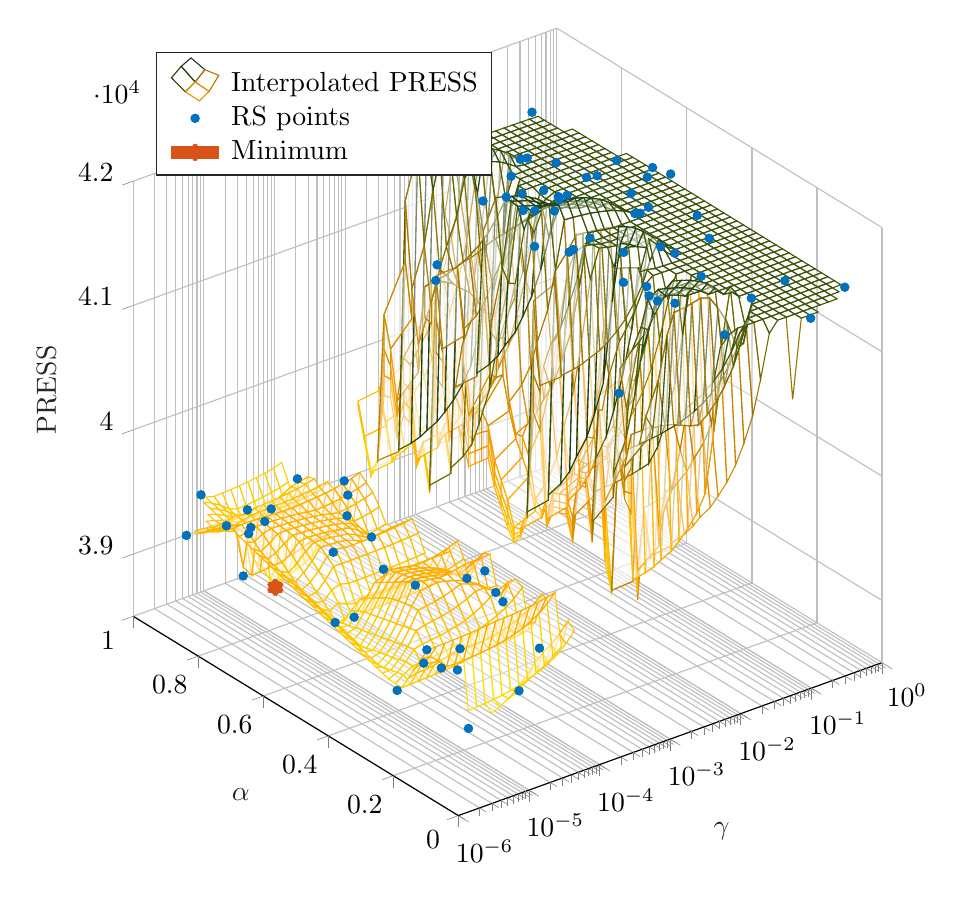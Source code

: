 % This file was created by matlab2tikz.
%
\definecolor{mycolor1}{rgb}{0.0,0.447,0.741}%
\definecolor{mycolor2}{rgb}{0.85,0.325,0.098}%
%
\begin{tikzpicture}

\begin{axis}[%
width=9.509cm,
height=10cm,
at={(0cm,0cm)},
scale only axis,
unbounded coords=jump,
xmode=log,
xmin=1e-06,
xmax=1,
xminorticks=true,
tick align=outside,
xlabel style={font=\color{white!15!black}},
xlabel={$\gamma$},
ymin=0,
ymax=1,
ylabel style={font=\color{white!15!black}},
ylabel={$\alpha$},
zmin=38500,
zmax=42000,
zlabel style={font=\color{white!15!black}},
zlabel={PRESS},
view={-37.5}{30},
axis background/.style={fill=white},
axis x line*=bottom,
axis y line*=left,
axis z line*=left,
xmajorgrids,
xminorgrids,
ymajorgrids,
zmajorgrids,
legend style={at={(0.03,0.97)}, anchor=north west, legend cell align=left, align=left, draw=white!15!black}
]

\addplot3[%
surf,
fill opacity=0.4, shader=flat corner, fill=white, z buffer=sort, colormap={mymap}{[1pt] rgb(0pt)=(1,0.906,0); rgb(1pt)=(1,0.902,0); rgb(2pt)=(1,0.898,0); rgb(3pt)=(1,0.894,0); rgb(4pt)=(1,0.89,0); rgb(5pt)=(1,0.886,0); rgb(6pt)=(1,0.882,0); rgb(7pt)=(1,0.879,0); rgb(8pt)=(1,0.875,0); rgb(9pt)=(1,0.871,0); rgb(10pt)=(1,0.867,0); rgb(11pt)=(1,0.863,0); rgb(12pt)=(1,0.859,0); rgb(13pt)=(1,0.855,0); rgb(14pt)=(1,0.852,0); rgb(15pt)=(1,0.848,0); rgb(16pt)=(1,0.844,0); rgb(17pt)=(1,0.84,0); rgb(18pt)=(1,0.836,0); rgb(19pt)=(1,0.832,0); rgb(20pt)=(1,0.829,0); rgb(21pt)=(1,0.825,0); rgb(22pt)=(1,0.821,0); rgb(23pt)=(1,0.817,0); rgb(24pt)=(1,0.814,0); rgb(25pt)=(1,0.81,0); rgb(26pt)=(1,0.806,0); rgb(27pt)=(1,0.802,0); rgb(28pt)=(1,0.798,0); rgb(29pt)=(1,0.795,0); rgb(30pt)=(1,0.791,0); rgb(31pt)=(1,0.787,0); rgb(32pt)=(1,0.783,0); rgb(33pt)=(1,0.78,0); rgb(34pt)=(1,0.776,0); rgb(35pt)=(1,0.772,0); rgb(36pt)=(1,0.769,0); rgb(37pt)=(1,0.765,0); rgb(38pt)=(1,0.761,0); rgb(39pt)=(1,0.758,0); rgb(40pt)=(1,0.754,0); rgb(41pt)=(1,0.75,0); rgb(42pt)=(1,0.746,0); rgb(43pt)=(1,0.743,0); rgb(44pt)=(1,0.739,0); rgb(45pt)=(1,0.736,0); rgb(46pt)=(1,0.732,0); rgb(47pt)=(1,0.728,0); rgb(48pt)=(1,0.725,0); rgb(49pt)=(1,0.721,0); rgb(50pt)=(1,0.717,0); rgb(51pt)=(1,0.714,0); rgb(52pt)=(1.0,0.71,0); rgb(53pt)=(1.0,0.706,0); rgb(54pt)=(1.0,0.703,0); rgb(55pt)=(1.0,0.699,0); rgb(56pt)=(1.0,0.695,0); rgb(57pt)=(1.0,0.691,0); rgb(58pt)=(1.0,0.687,0); rgb(59pt)=(1.0,0.683,0); rgb(60pt)=(0.999,0.679,0); rgb(61pt)=(0.999,0.675,0); rgb(62pt)=(0.999,0.672,0); rgb(63pt)=(0.999,0.668,0); rgb(64pt)=(0.999,0.664,0); rgb(65pt)=(0.999,0.66,0); rgb(66pt)=(0.999,0.656,0); rgb(67pt)=(0.998,0.653,0); rgb(68pt)=(0.998,0.649,0); rgb(69pt)=(0.998,0.646,0); rgb(70pt)=(0.998,0.642,0); rgb(71pt)=(0.998,0.639,0); rgb(72pt)=(0.997,0.636,0); rgb(73pt)=(0.997,0.633,0); rgb(74pt)=(0.997,0.63,0); rgb(75pt)=(0.997,0.627,0); rgb(76pt)=(0.996,0.625,0); rgb(77pt)=(0.996,0.622,0); rgb(78pt)=(0.995,0.62,0); rgb(79pt)=(0.993,0.618,0); rgb(80pt)=(0.991,0.616,0); rgb(81pt)=(0.989,0.614,0); rgb(82pt)=(0.986,0.611,0); rgb(83pt)=(0.982,0.61,0); rgb(84pt)=(0.979,0.608,0); rgb(85pt)=(0.974,0.606,0); rgb(86pt)=(0.97,0.604,0); rgb(87pt)=(0.965,0.602,0); rgb(88pt)=(0.96,0.601,0); rgb(89pt)=(0.955,0.599,0); rgb(90pt)=(0.95,0.597,0); rgb(91pt)=(0.944,0.595,0); rgb(92pt)=(0.939,0.594,0); rgb(93pt)=(0.933,0.592,0); rgb(94pt)=(0.927,0.591,0); rgb(95pt)=(0.922,0.589,0); rgb(96pt)=(0.916,0.587,0); rgb(97pt)=(0.911,0.585,0); rgb(98pt)=(0.905,0.584,0); rgb(99pt)=(0.9,0.582,0); rgb(100pt)=(0.895,0.58,0); rgb(101pt)=(0.891,0.578,0); rgb(102pt)=(0.886,0.576,0); rgb(103pt)=(0.882,0.575,0); rgb(104pt)=(0.878,0.573,0); rgb(105pt)=(0.874,0.571,0); rgb(106pt)=(0.869,0.569,0); rgb(107pt)=(0.865,0.567,0); rgb(108pt)=(0.861,0.565,0); rgb(109pt)=(0.857,0.563,0); rgb(110pt)=(0.852,0.561,0); rgb(111pt)=(0.848,0.559,0); rgb(112pt)=(0.844,0.557,0); rgb(113pt)=(0.84,0.555,0); rgb(114pt)=(0.836,0.553,0); rgb(115pt)=(0.832,0.551,0); rgb(116pt)=(0.827,0.549,0); rgb(117pt)=(0.823,0.547,0); rgb(118pt)=(0.819,0.545,0); rgb(119pt)=(0.815,0.543,0); rgb(120pt)=(0.811,0.541,0); rgb(121pt)=(0.807,0.539,0); rgb(122pt)=(0.803,0.537,0); rgb(123pt)=(0.799,0.535,0); rgb(124pt)=(0.794,0.533,0); rgb(125pt)=(0.79,0.531,0); rgb(126pt)=(0.786,0.528,0); rgb(127pt)=(0.782,0.526,0); rgb(128pt)=(0.778,0.524,0); rgb(129pt)=(0.775,0.522,0); rgb(130pt)=(0.771,0.52,0); rgb(131pt)=(0.767,0.518,0); rgb(132pt)=(0.763,0.516,0); rgb(133pt)=(0.76,0.514,0); rgb(134pt)=(0.756,0.512,0); rgb(135pt)=(0.753,0.51,0); rgb(136pt)=(0.749,0.508,0); rgb(137pt)=(0.746,0.506,0); rgb(138pt)=(0.742,0.504,0); rgb(139pt)=(0.739,0.502,0); rgb(140pt)=(0.735,0.5,0); rgb(141pt)=(0.732,0.498,0); rgb(142pt)=(0.728,0.496,0); rgb(143pt)=(0.725,0.494,0); rgb(144pt)=(0.721,0.492,0); rgb(145pt)=(0.717,0.49,0); rgb(146pt)=(0.713,0.488,0); rgb(147pt)=(0.709,0.486,0); rgb(148pt)=(0.705,0.484,0); rgb(149pt)=(0.701,0.482,0); rgb(150pt)=(0.696,0.48,0); rgb(151pt)=(0.692,0.478,0); rgb(152pt)=(0.687,0.476,0); rgb(153pt)=(0.682,0.475,0); rgb(154pt)=(0.677,0.473,0); rgb(155pt)=(0.672,0.471,0); rgb(156pt)=(0.666,0.469,0); rgb(157pt)=(0.66,0.467,0); rgb(158pt)=(0.653,0.466,0); rgb(159pt)=(0.647,0.464,0); rgb(160pt)=(0.64,0.462,0); rgb(161pt)=(0.633,0.461,0); rgb(162pt)=(0.626,0.459,0); rgb(163pt)=(0.618,0.458,0); rgb(164pt)=(0.611,0.456,0); rgb(165pt)=(0.603,0.454,0); rgb(166pt)=(0.596,0.453,0); rgb(167pt)=(0.588,0.451,0); rgb(168pt)=(0.58,0.45,0); rgb(169pt)=(0.572,0.448,0); rgb(170pt)=(0.565,0.446,0); rgb(171pt)=(0.557,0.445,0); rgb(172pt)=(0.549,0.443,0); rgb(173pt)=(0.541,0.441,0); rgb(174pt)=(0.534,0.44,0); rgb(175pt)=(0.527,0.438,0); rgb(176pt)=(0.519,0.436,0); rgb(177pt)=(0.512,0.434,0); rgb(178pt)=(0.505,0.432,0); rgb(179pt)=(0.499,0.43,3.925e-06); rgb(180pt)=(0.492,0.429,3.5e-05); rgb(181pt)=(0.485,0.427,9.631e-05); rgb(182pt)=(0.479,0.425,0.0); rgb(183pt)=(0.472,0.423,0.0); rgb(184pt)=(0.466,0.421,0.0); rgb(185pt)=(0.459,0.419,0.001); rgb(186pt)=(0.452,0.417,0.001); rgb(187pt)=(0.446,0.414,0.001); rgb(188pt)=(0.439,0.412,0.001); rgb(189pt)=(0.433,0.41,0.002); rgb(190pt)=(0.427,0.408,0.002); rgb(191pt)=(0.42,0.406,0.002); rgb(192pt)=(0.414,0.404,0.003); rgb(193pt)=(0.407,0.402,0.003); rgb(194pt)=(0.401,0.399,0.003); rgb(195pt)=(0.395,0.397,0.004); rgb(196pt)=(0.389,0.395,0.004); rgb(197pt)=(0.383,0.393,0.004); rgb(198pt)=(0.377,0.39,0.005); rgb(199pt)=(0.371,0.388,0.005); rgb(200pt)=(0.365,0.386,0.006); rgb(201pt)=(0.359,0.383,0.006); rgb(202pt)=(0.353,0.381,0.007); rgb(203pt)=(0.347,0.379,0.007); rgb(204pt)=(0.341,0.376,0.008); rgb(205pt)=(0.335,0.374,0.008); rgb(206pt)=(0.33,0.372,0.009); rgb(207pt)=(0.324,0.369,0.01); rgb(208pt)=(0.319,0.367,0.012); rgb(209pt)=(0.313,0.364,0.013); rgb(210pt)=(0.308,0.362,0.014); rgb(211pt)=(0.302,0.359,0.016); rgb(212pt)=(0.297,0.357,0.018); rgb(213pt)=(0.292,0.354,0.02); rgb(214pt)=(0.286,0.351,0.022); rgb(215pt)=(0.281,0.349,0.024); rgb(216pt)=(0.276,0.346,0.026); rgb(217pt)=(0.271,0.344,0.028); rgb(218pt)=(0.265,0.341,0.03); rgb(219pt)=(0.26,0.338,0.032); rgb(220pt)=(0.255,0.335,0.034); rgb(221pt)=(0.25,0.333,0.036); rgb(222pt)=(0.245,0.33,0.038); rgb(223pt)=(0.24,0.327,0.04); rgb(224pt)=(0.235,0.325,0.042); rgb(225pt)=(0.23,0.322,0.044); rgb(226pt)=(0.225,0.319,0.046); rgb(227pt)=(0.22,0.317,0.048); rgb(228pt)=(0.215,0.314,0.049); rgb(229pt)=(0.21,0.311,0.05); rgb(230pt)=(0.205,0.308,0.052); rgb(231pt)=(0.201,0.306,0.053); rgb(232pt)=(0.196,0.303,0.054); rgb(233pt)=(0.191,0.3,0.055); rgb(234pt)=(0.186,0.298,0.056); rgb(235pt)=(0.181,0.295,0.057); rgb(236pt)=(0.176,0.292,0.058); rgb(237pt)=(0.172,0.289,0.06); rgb(238pt)=(0.167,0.287,0.061); rgb(239pt)=(0.162,0.284,0.062); rgb(240pt)=(0.158,0.281,0.063); rgb(241pt)=(0.153,0.278,0.064); rgb(242pt)=(0.148,0.276,0.065); rgb(243pt)=(0.144,0.273,0.066); rgb(244pt)=(0.139,0.27,0.066); rgb(245pt)=(0.135,0.267,0.067); rgb(246pt)=(0.13,0.265,0.068); rgb(247pt)=(0.125,0.262,0.069); rgb(248pt)=(0.121,0.259,0.07); rgb(249pt)=(0.116,0.256,0.071); rgb(250pt)=(0.112,0.253,0.071); rgb(251pt)=(0.108,0.251,0.072); rgb(252pt)=(0.103,0.248,0.073); rgb(253pt)=(0.099,0.245,0.073); rgb(254pt)=(0.095,0.242,0.074); rgb(255pt)=(0.09,0.239,0.075)}, mesh/rows=51]
table[row sep=crcr, point meta=\thisrow{c}] {%
%
x	y	z	c\\
1e-06	0	nan	nan\\
1e-06	0.02	nan	nan\\
1e-06	0.04	nan	nan\\
1e-06	0.06	nan	nan\\
1e-06	0.08	nan	nan\\
1e-06	0.1	nan	nan\\
1e-06	0.12	nan	nan\\
1e-06	0.14	nan	nan\\
1e-06	0.16	nan	nan\\
1e-06	0.18	nan	nan\\
1e-06	0.2	nan	nan\\
1e-06	0.22	nan	nan\\
1e-06	0.24	nan	nan\\
1e-06	0.26	nan	nan\\
1e-06	0.28	nan	nan\\
1e-06	0.3	nan	nan\\
1e-06	0.32	nan	nan\\
1e-06	0.34	nan	nan\\
1e-06	0.36	nan	nan\\
1e-06	0.38	nan	nan\\
1e-06	0.4	nan	nan\\
1e-06	0.42	nan	nan\\
1e-06	0.44	nan	nan\\
1e-06	0.46	nan	nan\\
1e-06	0.48	nan	nan\\
1e-06	0.5	nan	nan\\
1e-06	0.52	nan	nan\\
1e-06	0.54	nan	nan\\
1e-06	0.56	nan	nan\\
1e-06	0.58	nan	nan\\
1e-06	0.6	nan	nan\\
1e-06	0.62	nan	nan\\
1e-06	0.64	nan	nan\\
1e-06	0.66	nan	nan\\
1e-06	0.68	nan	nan\\
1e-06	0.7	nan	nan\\
1e-06	0.72	nan	nan\\
1e-06	0.74	nan	nan\\
1e-06	0.76	nan	nan\\
1e-06	0.78	nan	nan\\
1e-06	0.8	nan	nan\\
1e-06	0.82	nan	nan\\
1e-06	0.84	nan	nan\\
1e-06	0.86	nan	nan\\
1e-06	0.88	nan	nan\\
1e-06	0.9	nan	nan\\
1e-06	0.92	nan	nan\\
1e-06	0.94	nan	nan\\
1e-06	0.96	nan	nan\\
1e-06	0.98	nan	nan\\
1e-06	1	nan	nan\\
1.318e-06	0	nan	nan\\
1.318e-06	0.02	nan	nan\\
1.318e-06	0.04	nan	nan\\
1.318e-06	0.06	nan	nan\\
1.318e-06	0.08	nan	nan\\
1.318e-06	0.1	nan	nan\\
1.318e-06	0.12	39615.611	39615.611\\
1.318e-06	0.14	39512.621	39512.621\\
1.318e-06	0.16	39402.59	39402.59\\
1.318e-06	0.18	39292.56	39292.56\\
1.318e-06	0.2	39184.051	39184.051\\
1.318e-06	0.22	39184.775	39184.775\\
1.318e-06	0.24	39188.224	39188.224\\
1.318e-06	0.26	39206.113	39206.113\\
1.318e-06	0.28	39224.002	39224.002\\
1.318e-06	0.3	39241.891	39241.891\\
1.318e-06	0.32	39259.78	39259.78\\
1.318e-06	0.34	39277.669	39277.669\\
1.318e-06	0.36	39295.558	39295.558\\
1.318e-06	0.38	39313.447	39313.447\\
1.318e-06	0.4	39331.337	39331.337\\
1.318e-06	0.42	39349.226	39349.226\\
1.318e-06	0.44	39367.115	39367.115\\
1.318e-06	0.46	39385.004	39385.004\\
1.318e-06	0.48	39402.893	39402.893\\
1.318e-06	0.5	39420.782	39420.782\\
1.318e-06	0.52	39438.671	39438.671\\
1.318e-06	0.54	39456.56	39456.56\\
1.318e-06	0.56	39474.449	39474.449\\
1.318e-06	0.58	39492.338	39492.338\\
1.318e-06	0.6	39510.227	39510.227\\
1.318e-06	0.62	39528.117	39528.117\\
1.318e-06	0.64	39546.006	39546.006\\
1.318e-06	0.66	39563.895	39563.895\\
1.318e-06	0.68	39581.784	39581.784\\
1.318e-06	0.7	39599.673	39599.673\\
1.318e-06	0.72	39625.826	39625.826\\
1.318e-06	0.74	39616.675	39616.675\\
1.318e-06	0.76	39572.124	39572.124\\
1.318e-06	0.78	39527.573	39527.573\\
1.318e-06	0.8	39483.022	39483.022\\
1.318e-06	0.82	39438.471	39438.471\\
1.318e-06	0.84	39393.92	39393.92\\
1.318e-06	0.86	nan	nan\\
1.318e-06	0.88	nan	nan\\
1.318e-06	0.9	nan	nan\\
1.318e-06	0.92	nan	nan\\
1.318e-06	0.94	nan	nan\\
1.318e-06	0.96	nan	nan\\
1.318e-06	0.98	nan	nan\\
1.318e-06	1	nan	nan\\
1.738e-06	0	nan	nan\\
1.738e-06	0.02	nan	nan\\
1.738e-06	0.04	nan	nan\\
1.738e-06	0.06	nan	nan\\
1.738e-06	0.08	nan	nan\\
1.738e-06	0.1	nan	nan\\
1.738e-06	0.12	39616.956	39616.956\\
1.738e-06	0.14	39505.832	39505.832\\
1.738e-06	0.16	39428.011	39428.011\\
1.738e-06	0.18	39308.564	39308.564\\
1.738e-06	0.2	39186.392	39186.392\\
1.738e-06	0.22	39230.327	39230.327\\
1.738e-06	0.24	39217.211	39217.211\\
1.738e-06	0.26	39204.095	39204.095\\
1.738e-06	0.28	39190.979	39190.979\\
1.738e-06	0.3	39185.504	39185.504\\
1.738e-06	0.32	39203.393	39203.393\\
1.738e-06	0.34	39221.282	39221.282\\
1.738e-06	0.36	39239.171	39239.171\\
1.738e-06	0.38	39257.06	39257.06\\
1.738e-06	0.4	39274.949	39274.949\\
1.738e-06	0.42	39292.838	39292.838\\
1.738e-06	0.44	39310.727	39310.727\\
1.738e-06	0.46	39328.616	39328.616\\
1.738e-06	0.48	39346.505	39346.505\\
1.738e-06	0.5	39364.394	39364.394\\
1.738e-06	0.52	39382.284	39382.284\\
1.738e-06	0.54	39400.173	39400.173\\
1.738e-06	0.56	39418.062	39418.062\\
1.738e-06	0.58	39435.951	39435.951\\
1.738e-06	0.6	39453.84	39453.84\\
1.738e-06	0.62	39471.729	39471.729\\
1.738e-06	0.64	39489.618	39489.618\\
1.738e-06	0.66	39518.035	39518.035\\
1.738e-06	0.68	39563.94	39563.94\\
1.738e-06	0.7	39609.845	39609.845\\
1.738e-06	0.72	39637.501	39637.501\\
1.738e-06	0.74	39597.421	39597.421\\
1.738e-06	0.76	39552.87	39552.87\\
1.738e-06	0.78	39508.319	39508.319\\
1.738e-06	0.8	39463.768	39463.768\\
1.738e-06	0.82	39419.217	39419.217\\
1.738e-06	0.84	39374.666	39374.666\\
1.738e-06	0.86	39365.947	39365.947\\
1.738e-06	0.88	nan	nan\\
1.738e-06	0.9	nan	nan\\
1.738e-06	0.92	nan	nan\\
1.738e-06	0.94	nan	nan\\
1.738e-06	0.96	nan	nan\\
1.738e-06	0.98	nan	nan\\
1.738e-06	1	nan	nan\\
2.291e-06	0	nan	nan\\
2.291e-06	0.02	nan	nan\\
2.291e-06	0.04	nan	nan\\
2.291e-06	0.06	nan	nan\\
2.291e-06	0.08	nan	nan\\
2.291e-06	0.1	nan	nan\\
2.291e-06	0.12	39618.729	39618.729\\
2.291e-06	0.14	39449.496	39449.496\\
2.291e-06	0.16	39396.319	39396.319\\
2.291e-06	0.18	39313.172	39313.172\\
2.291e-06	0.2	39189.478	39189.478\\
2.291e-06	0.22	39277.008	39277.008\\
2.291e-06	0.24	39277.261	39277.261\\
2.291e-06	0.26	39264.145	39264.145\\
2.291e-06	0.28	39251.029	39251.029\\
2.291e-06	0.3	39237.913	39237.913\\
2.291e-06	0.32	39224.796	39224.796\\
2.291e-06	0.34	39211.68	39211.68\\
2.291e-06	0.36	39198.564	39198.564\\
2.291e-06	0.38	39185.448	39185.448\\
2.291e-06	0.4	39200.616	39200.616\\
2.291e-06	0.42	39218.505	39218.505\\
2.291e-06	0.44	39236.394	39236.394\\
2.291e-06	0.46	39254.283	39254.283\\
2.291e-06	0.48	39272.172	39272.172\\
2.291e-06	0.5	39290.061	39290.061\\
2.291e-06	0.52	39307.95	39307.95\\
2.291e-06	0.54	39325.839	39325.839\\
2.291e-06	0.56	39343.729	39343.729\\
2.291e-06	0.58	39373.863	39373.863\\
2.291e-06	0.6	39419.768	39419.768\\
2.291e-06	0.62	39465.672	39465.672\\
2.291e-06	0.64	39511.577	39511.577\\
2.291e-06	0.66	39557.481	39557.481\\
2.291e-06	0.68	39603.386	39603.386\\
2.291e-06	0.7	39629.639	39629.639\\
2.291e-06	0.72	39635.825	39635.825\\
2.291e-06	0.74	39240.836	39240.836\\
2.291e-06	0.76	39527.488	39527.488\\
2.291e-06	0.78	39482.937	39482.937\\
2.291e-06	0.8	39438.386	39438.386\\
2.291e-06	0.82	39393.835	39393.835\\
2.291e-06	0.84	39379.417	39379.417\\
2.291e-06	0.86	39355.518	39355.518\\
2.291e-06	0.88	nan	nan\\
2.291e-06	0.9	nan	nan\\
2.291e-06	0.92	nan	nan\\
2.291e-06	0.94	nan	nan\\
2.291e-06	0.96	nan	nan\\
2.291e-06	0.98	nan	nan\\
2.291e-06	1	nan	nan\\
3.02e-06	0	nan	nan\\
3.02e-06	0.02	nan	nan\\
3.02e-06	0.04	nan	nan\\
3.02e-06	0.06	nan	nan\\
3.02e-06	0.08	nan	nan\\
3.02e-06	0.1	nan	nan\\
3.02e-06	0.12	39621.065	39621.065\\
3.02e-06	0.14	39375.23	39375.23\\
3.02e-06	0.16	39398.406	39398.406\\
3.02e-06	0.18	39319.246	39319.246\\
3.02e-06	0.2	39192.137	39192.137\\
3.02e-06	0.22	39281.076	39281.076\\
3.02e-06	0.24	39356.421	39356.421\\
3.02e-06	0.26	39343.305	39343.305\\
3.02e-06	0.28	39330.189	39330.189\\
3.02e-06	0.3	39317.073	39317.073\\
3.02e-06	0.32	39303.957	39303.957\\
3.02e-06	0.34	39290.841	39290.841\\
3.02e-06	0.36	39277.725	39277.725\\
3.02e-06	0.38	39264.609	39264.609\\
3.02e-06	0.4	39251.493	39251.493\\
3.02e-06	0.42	39238.377	39238.377\\
3.02e-06	0.44	39225.261	39225.261\\
3.02e-06	0.46	39212.145	39212.145\\
3.02e-06	0.48	39187.567	39187.567\\
3.02e-06	0.5	39242.245	39242.245\\
3.02e-06	0.52	39288.149	39288.149\\
3.02e-06	0.54	39334.054	39334.054\\
3.02e-06	0.56	39379.958	39379.958\\
3.02e-06	0.58	39425.863	39425.863\\
3.02e-06	0.6	39471.768	39471.768\\
3.02e-06	0.62	39517.672	39517.672\\
3.02e-06	0.64	39563.577	39563.577\\
3.02e-06	0.66	39609.481	39609.481\\
3.02e-06	0.68	39621.244	39621.244\\
3.02e-06	0.7	39627.43	39627.43\\
3.02e-06	0.72	39633.616	39633.616\\
3.02e-06	0.74	39145.976	39145.976\\
3.02e-06	0.76	39448.533	39448.533\\
3.02e-06	0.78	39449.477	39449.477\\
3.02e-06	0.8	39404.926	39404.926\\
3.02e-06	0.82	39379.085	39379.085\\
3.02e-06	0.84	39390.143	39390.143\\
3.02e-06	0.86	39341.771	39341.771\\
3.02e-06	0.88	39358.335	39358.335\\
3.02e-06	0.9	nan	nan\\
3.02e-06	0.92	nan	nan\\
3.02e-06	0.94	nan	nan\\
3.02e-06	0.96	nan	nan\\
3.02e-06	0.98	nan	nan\\
3.02e-06	1	nan	nan\\
3.981e-06	0	nan	nan\\
3.981e-06	0.02	nan	nan\\
3.981e-06	0.04	nan	nan\\
3.981e-06	0.06	nan	nan\\
3.981e-06	0.08	nan	nan\\
3.981e-06	0.1	39061.23	39061.23\\
3.981e-06	0.12	39624.146	39624.146\\
3.981e-06	0.14	39372.875	39372.875\\
3.981e-06	0.16	39401.157	39401.157\\
3.981e-06	0.18	39337.774	39337.774\\
3.981e-06	0.2	39195.257	39195.257\\
3.981e-06	0.22	39286.439	39286.439\\
3.981e-06	0.24	39373.97	39373.97\\
3.981e-06	0.26	39447.66	39447.66\\
3.981e-06	0.28	39434.544	39434.544\\
3.981e-06	0.3	39421.428	39421.428\\
3.981e-06	0.32	39408.312	39408.312\\
3.981e-06	0.34	39395.196	39395.196\\
3.981e-06	0.36	39382.079	39382.079\\
3.981e-06	0.38	39368.963	39368.963\\
3.981e-06	0.4	39355.847	39355.847\\
3.981e-06	0.42	39342.731	39342.731\\
3.981e-06	0.44	39318.646	39318.646\\
3.981e-06	0.46	39285.109	39285.109\\
3.981e-06	0.48	39186.598	39186.598\\
3.981e-06	0.5	39288.759	39288.759\\
3.981e-06	0.52	39356.699	39356.699\\
3.981e-06	0.54	39402.603	39402.603\\
3.981e-06	0.56	39448.508	39448.508\\
3.981e-06	0.58	39494.412	39494.412\\
3.981e-06	0.6	39540.317	39540.317\\
3.981e-06	0.62	39586.221	39586.221\\
3.981e-06	0.64	39605.959	39605.959\\
3.981e-06	0.66	39612.145	39612.145\\
3.981e-06	0.68	39618.331	39618.331\\
3.981e-06	0.7	39624.517	39624.517\\
3.981e-06	0.72	39630.704	39630.704\\
3.981e-06	0.74	39151.768	39151.768\\
3.981e-06	0.76	39222.817	39222.817\\
3.981e-06	0.78	39405.368	39405.368\\
3.981e-06	0.8	39382.165	39382.165\\
3.981e-06	0.82	39393.223	39393.223\\
3.981e-06	0.84	39404.282	39404.282\\
3.981e-06	0.86	39342.252	39342.252\\
3.981e-06	0.88	39340.213	39340.213\\
3.981e-06	0.9	39356.777	39356.777\\
3.981e-06	0.92	nan	nan\\
3.981e-06	0.94	nan	nan\\
3.981e-06	0.96	nan	nan\\
3.981e-06	0.98	nan	nan\\
3.981e-06	1	nan	nan\\
5.248e-06	0	nan	nan\\
5.248e-06	0.02	nan	nan\\
5.248e-06	0.04	nan	nan\\
5.248e-06	0.06	nan	nan\\
5.248e-06	0.08	nan	nan\\
5.248e-06	0.1	39065.291	39065.291\\
5.248e-06	0.12	39628.206	39628.206\\
5.248e-06	0.14	39376.502	39376.502\\
5.248e-06	0.16	39404.784	39404.784\\
5.248e-06	0.18	39365.78	39365.78\\
5.248e-06	0.2	39199.369	39199.369\\
5.248e-06	0.22	39293.509	39293.509\\
5.248e-06	0.24	39381.039	39381.039\\
5.248e-06	0.26	39468.57	39468.57\\
5.248e-06	0.28	39556.1	39556.1\\
5.248e-06	0.3	39558.993	39558.993\\
5.248e-06	0.32	39545.877	39545.877\\
5.248e-06	0.34	39532.761	39532.761\\
5.248e-06	0.36	39519.645	39519.645\\
5.248e-06	0.38	39495.743	39495.743\\
5.248e-06	0.4	39462.207	39462.207\\
5.248e-06	0.42	39428.67	39428.67\\
5.248e-06	0.44	39395.133	39395.133\\
5.248e-06	0.46	39353.468	39353.468\\
5.248e-06	0.48	39186.984	39186.984\\
5.248e-06	0.5	39252.507	39252.507\\
5.248e-06	0.52	39381.2	39381.2\\
5.248e-06	0.54	39492.969	39492.969\\
5.248e-06	0.56	39538.873	39538.873\\
5.248e-06	0.58	39583.561	39583.561\\
5.248e-06	0.6	39589.747	39589.747\\
5.248e-06	0.62	39595.933	39595.933\\
5.248e-06	0.64	39602.119	39602.119\\
5.248e-06	0.66	39608.305	39608.305\\
5.248e-06	0.68	39614.492	39614.492\\
5.248e-06	0.7	39620.678	39620.678\\
5.248e-06	0.72	39626.864	39626.864\\
5.248e-06	0.74	39159.403	39159.403\\
5.248e-06	0.76	39127.531	39127.531\\
5.248e-06	0.78	39288.424	39288.424\\
5.248e-06	0.8	39400.804	39400.804\\
5.248e-06	0.82	39411.862	39411.862\\
5.248e-06	0.84	39422.92	39422.92\\
5.248e-06	0.86	39345.902	39345.902\\
5.248e-06	0.88	39316.322	39316.322\\
5.248e-06	0.9	39332.887	39332.887\\
5.248e-06	0.92	39349.451	39349.451\\
5.248e-06	0.94	39366.016	39366.016\\
5.248e-06	0.96	nan	nan\\
5.248e-06	0.98	nan	nan\\
5.248e-06	1	nan	nan\\
6.918e-06	0	nan	nan\\
6.918e-06	0.02	nan	nan\\
6.918e-06	0.04	nan	nan\\
6.918e-06	0.06	nan	nan\\
6.918e-06	0.08	39024.329	39024.329\\
6.918e-06	0.1	39070.644	39070.644\\
6.918e-06	0.12	39633.56	39633.56\\
6.918e-06	0.14	39381.282	39381.282\\
6.918e-06	0.16	39409.564	39409.564\\
6.918e-06	0.18	39374.573	39374.573\\
6.918e-06	0.2	39204.791	39204.791\\
6.918e-06	0.22	39302.828	39302.828\\
6.918e-06	0.24	39390.359	39390.359\\
6.918e-06	0.26	39477.889	39477.889\\
6.918e-06	0.28	39565.42	39565.42\\
6.918e-06	0.3	39652.95	39652.95\\
6.918e-06	0.32	39682.531	39682.531\\
6.918e-06	0.34	39663.647	39663.647\\
6.918e-06	0.36	39630.11	39630.11\\
6.918e-06	0.38	39596.574	39596.574\\
6.918e-06	0.4	39563.037	39563.037\\
6.918e-06	0.42	39529.5	39529.5\\
6.918e-06	0.44	39495.964	39495.964\\
6.918e-06	0.46	39353.595	39353.595\\
6.918e-06	0.48	39187.494	39187.494\\
6.918e-06	0.5	39233.876	39233.876\\
6.918e-06	0.52	39362.084	39362.084\\
6.918e-06	0.54	39490.292	39490.292\\
6.918e-06	0.56	39572.313	39572.313\\
6.918e-06	0.58	39578.499	39578.499\\
6.918e-06	0.6	39584.685	39584.685\\
6.918e-06	0.62	39590.872	39590.872\\
6.918e-06	0.64	39597.058	39597.058\\
6.918e-06	0.66	39603.244	39603.244\\
6.918e-06	0.68	39609.43	39609.43\\
6.918e-06	0.7	39615.616	39615.616\\
6.918e-06	0.72	39623.25	39623.25\\
6.918e-06	0.74	39169.469	39169.469\\
6.918e-06	0.76	39001.919	39001.919\\
6.918e-06	0.78	39294.635	39294.635\\
6.918e-06	0.8	39401.92	39401.92\\
6.918e-06	0.82	39428.414	39428.414\\
6.918e-06	0.84	39402.877	39402.877\\
6.918e-06	0.86	39352.047	39352.047\\
6.918e-06	0.88	39284.828	39284.828\\
6.918e-06	0.9	39301.393	39301.393\\
6.918e-06	0.92	39317.957	39317.957\\
6.918e-06	0.94	39334.522	39334.522\\
6.918e-06	0.96	39351.086	39351.086\\
6.918e-06	0.98	nan	nan\\
6.918e-06	1	nan	nan\\
9.12e-06	0	nan	nan\\
9.12e-06	0.02	nan	nan\\
9.12e-06	0.04	nan	nan\\
9.12e-06	0.06	nan	nan\\
9.12e-06	0.08	39053.425	39053.425\\
9.12e-06	0.1	39077.701	39077.701\\
9.12e-06	0.12	39640.616	39640.616\\
9.12e-06	0.14	39387.585	39387.585\\
9.12e-06	0.16	39415.866	39415.866\\
9.12e-06	0.18	39374.629	39374.629\\
9.12e-06	0.2	39211.938	39211.938\\
9.12e-06	0.22	39315.114	39315.114\\
9.12e-06	0.24	39402.644	39402.644\\
9.12e-06	0.26	39490.175	39490.175\\
9.12e-06	0.28	39577.705	39577.705\\
9.12e-06	0.3	39665.236	39665.236\\
9.12e-06	0.32	39675.158	39675.158\\
9.12e-06	0.34	39661.308	39661.308\\
9.12e-06	0.36	39647.458	39647.458\\
9.12e-06	0.38	39633.608	39633.608\\
9.12e-06	0.4	39619.757	39619.757\\
9.12e-06	0.42	39605.907	39605.907\\
9.12e-06	0.44	39522.629	39522.629\\
9.12e-06	0.46	39353.762	39353.762\\
9.12e-06	0.48	39188.165	39188.165\\
9.12e-06	0.5	39234.529	39234.529\\
9.12e-06	0.52	39362.737	39362.737\\
9.12e-06	0.54	39490.945	39490.945\\
9.12e-06	0.56	39559.884	39559.884\\
9.12e-06	0.58	39571.827	39571.827\\
9.12e-06	0.6	39578.013	39578.013\\
9.12e-06	0.62	39584.199	39584.199\\
9.12e-06	0.64	39590.386	39590.386\\
9.12e-06	0.66	39596.572	39596.572\\
9.12e-06	0.68	39602.758	39602.758\\
9.12e-06	0.7	39608.944	39608.944\\
9.12e-06	0.72	39625.755	39625.755\\
9.12e-06	0.74	39182.737	39182.737\\
9.12e-06	0.76	38971.561	38971.561\\
9.12e-06	0.78	39302.822	39302.822\\
9.12e-06	0.8	39403.308	39403.308\\
9.12e-06	0.82	39429.802	39429.802\\
9.12e-06	0.84	39373.992	39373.992\\
9.12e-06	0.86	39361.026	39361.026\\
9.12e-06	0.88	39251.943	39251.943\\
9.12e-06	0.9	39259.876	39259.876\\
9.12e-06	0.92	39276.44	39276.44\\
9.12e-06	0.94	39293.005	39293.005\\
9.12e-06	0.96	39331.291	39331.291\\
9.12e-06	0.98	nan	nan\\
9.12e-06	1	nan	nan\\
1.202e-05	0	nan	nan\\
1.202e-05	0.02	nan	nan\\
1.202e-05	0.04	nan	nan\\
1.202e-05	0.06	39162.239	39162.239\\
1.202e-05	0.08	39091.781	39091.781\\
1.202e-05	0.1	39087.004	39087.004\\
1.202e-05	0.12	39647.415	39647.415\\
1.202e-05	0.14	39395.892	39395.892\\
1.202e-05	0.16	39424.174	39424.174\\
1.202e-05	0.18	39374.704	39374.704\\
1.202e-05	0.2	39221.359	39221.359\\
1.202e-05	0.22	39331.309	39331.309\\
1.202e-05	0.24	39418.839	39418.839\\
1.202e-05	0.26	39506.37	39506.37\\
1.202e-05	0.28	39593.9	39593.9\\
1.202e-05	0.3	39673.438	39673.438\\
1.202e-05	0.32	39665.439	39665.439\\
1.202e-05	0.34	39651.589	39651.589\\
1.202e-05	0.36	39637.739	39637.739\\
1.202e-05	0.38	39623.889	39623.889\\
1.202e-05	0.4	39610.038	39610.038\\
1.202e-05	0.42	39596.188	39596.188\\
1.202e-05	0.44	39522.85	39522.85\\
1.202e-05	0.46	39353.983	39353.983\\
1.202e-05	0.48	39189.05	39189.05\\
1.202e-05	0.5	39235.39	39235.39\\
1.202e-05	0.52	39363.598	39363.598\\
1.202e-05	0.54	39491.806	39491.806\\
1.202e-05	0.56	39557.251	39557.251\\
1.202e-05	0.58	39562.864	39562.864\\
1.202e-05	0.6	39569.217	39569.217\\
1.202e-05	0.62	39575.404	39575.404\\
1.202e-05	0.64	39581.59	39581.59\\
1.202e-05	0.66	39587.776	39587.776\\
1.202e-05	0.68	39593.962	39593.962\\
1.202e-05	0.7	39600.149	39600.149\\
1.202e-05	0.72	39629.057	39629.057\\
1.202e-05	0.74	39200.229	39200.229\\
1.202e-05	0.76	38989.053	38989.053\\
1.202e-05	0.78	39313.615	39313.615\\
1.202e-05	0.8	39405.137	39405.137\\
1.202e-05	0.82	39431.631	39431.631\\
1.202e-05	0.84	39347.176	39347.176\\
1.202e-05	0.86	39372.861	39372.861\\
1.202e-05	0.88	39260.305	39260.305\\
1.202e-05	0.9	39205.146	39205.146\\
1.202e-05	0.92	39221.71	39221.71\\
1.202e-05	0.94	39238.275	39238.275\\
1.202e-05	0.96	39334.27	39334.27\\
1.202e-05	0.98	nan	nan\\
1.202e-05	1	nan	nan\\
1.585e-05	0	nan	nan\\
1.585e-05	0.02	nan	nan\\
1.585e-05	0.04	nan	nan\\
1.585e-05	0.06	39212.802	39212.802\\
1.585e-05	0.08	39142.344	39142.344\\
1.585e-05	0.1	39099.267	39099.267\\
1.585e-05	0.12	39650.667	39650.667\\
1.585e-05	0.14	39406.844	39406.844\\
1.585e-05	0.16	39435.126	39435.126\\
1.585e-05	0.18	39374.802	39374.802\\
1.585e-05	0.2	39233.779	39233.779\\
1.585e-05	0.22	39352.659	39352.659\\
1.585e-05	0.24	39440.189	39440.189\\
1.585e-05	0.26	39527.72	39527.72\\
1.585e-05	0.28	39615.25	39615.25\\
1.585e-05	0.3	39658.528	39658.528\\
1.585e-05	0.32	39652.627	39652.627\\
1.585e-05	0.34	39638.777	39638.777\\
1.585e-05	0.36	39624.926	39624.926\\
1.585e-05	0.38	39611.076	39611.076\\
1.585e-05	0.4	39597.226	39597.226\\
1.585e-05	0.42	39583.376	39583.376\\
1.585e-05	0.44	39523.141	39523.141\\
1.585e-05	0.46	39354.275	39354.275\\
1.585e-05	0.48	39190.217	39190.217\\
1.585e-05	0.5	39236.525	39236.525\\
1.585e-05	0.52	39364.733	39364.733\\
1.585e-05	0.54	39492.941	39492.941\\
1.585e-05	0.56	39559.329	39559.329\\
1.585e-05	0.58	39537.479	39537.479\\
1.585e-05	0.6	39557.622	39557.622\\
1.585e-05	0.62	39563.809	39563.809\\
1.585e-05	0.64	39569.995	39569.995\\
1.585e-05	0.66	39576.181	39576.181\\
1.585e-05	0.68	39582.367	39582.367\\
1.585e-05	0.7	39588.554	39588.554\\
1.585e-05	0.72	39633.41	39633.41\\
1.585e-05	0.74	39223.287	39223.287\\
1.585e-05	0.76	39012.111	39012.111\\
1.585e-05	0.78	39327.843	39327.843\\
1.585e-05	0.8	39407.549	39407.549\\
1.585e-05	0.82	39434.043	39434.043\\
1.585e-05	0.84	39348.715	39348.715\\
1.585e-05	0.86	39377.741	39377.741\\
1.585e-05	0.88	39271.329	39271.329\\
1.585e-05	0.9	39166.214	39166.214\\
1.585e-05	0.92	39149.562	39149.562\\
1.585e-05	0.94	39214.087	39214.087\\
1.585e-05	0.96	39338.197	39338.197\\
1.585e-05	0.98	nan	nan\\
1.585e-05	1	nan	nan\\
2.089e-05	0	nan	nan\\
2.089e-05	0.02	nan	nan\\
2.089e-05	0.04	nan	nan\\
2.089e-05	0.06	39250.865	39250.865\\
2.089e-05	0.08	39208.999	39208.999\\
2.089e-05	0.1	39115.433	39115.433\\
2.089e-05	0.12	39654.954	39654.954\\
2.089e-05	0.14	39421.282	39421.282\\
2.089e-05	0.16	39449.563	39449.563\\
2.089e-05	0.18	39374.932	39374.932\\
2.089e-05	0.2	39241.997	39241.997\\
2.089e-05	0.22	39380.803	39380.803\\
2.089e-05	0.24	39468.333	39468.333\\
2.089e-05	0.26	39555.864	39555.864\\
2.089e-05	0.28	39643.394	39643.394\\
2.089e-05	0.3	39638.872	39638.872\\
2.089e-05	0.32	39658.122	39658.122\\
2.089e-05	0.34	39621.887	39621.887\\
2.089e-05	0.36	39608.037	39608.037\\
2.089e-05	0.38	39594.186	39594.186\\
2.089e-05	0.4	39580.336	39580.336\\
2.089e-05	0.42	39566.486	39566.486\\
2.089e-05	0.44	39523.525	39523.525\\
2.089e-05	0.46	39354.659	39354.659\\
2.089e-05	0.48	39191.756	39191.756\\
2.089e-05	0.5	39238.022	39238.022\\
2.089e-05	0.52	39366.23	39366.23\\
2.089e-05	0.54	39494.438	39494.438\\
2.089e-05	0.56	39562.067	39562.067\\
2.089e-05	0.58	39507.843	39507.843\\
2.089e-05	0.6	39526.252	39526.252\\
2.089e-05	0.62	39548.489	39548.489\\
2.089e-05	0.64	39554.71	39554.71\\
2.089e-05	0.66	39560.896	39560.896\\
2.089e-05	0.68	39567.082	39567.082\\
2.089e-05	0.7	39591.419	39591.419\\
2.089e-05	0.72	39639.149	39639.149\\
2.089e-05	0.74	39251.403	39251.403\\
2.089e-05	0.76	39042.508	39042.508\\
2.089e-05	0.78	39346.599	39346.599\\
2.089e-05	0.8	39410.729	39410.729\\
2.089e-05	0.82	39437.223	39437.223\\
2.089e-05	0.84	39350.745	39350.745\\
2.089e-05	0.86	39382.168	39382.168\\
2.089e-05	0.88	39287.93	39287.93\\
2.089e-05	0.9	39180.746	39180.746\\
2.089e-05	0.92	39095.154	39095.154\\
2.089e-05	0.94	39219.264	39219.264\\
2.089e-05	0.96	39343.374	39343.374\\
2.089e-05	0.98	nan	nan\\
2.089e-05	1	nan	nan\\
2.754e-05	0	nan	nan\\
2.754e-05	0.02	nan	nan\\
2.754e-05	0.04	nan	nan\\
2.754e-05	0.06	39277.153	39277.153\\
2.754e-05	0.08	39296.867	39296.867\\
2.754e-05	0.1	39136.744	39136.744\\
2.754e-05	0.12	39660.606	39660.606\\
2.754e-05	0.14	39440.314	39440.314\\
2.754e-05	0.16	39468.596	39468.596\\
2.754e-05	0.18	39375.103	39375.103\\
2.754e-05	0.2	39246.319	39246.319\\
2.754e-05	0.22	39407.948	39407.948\\
2.754e-05	0.24	39505.435	39505.435\\
2.754e-05	0.26	39592.965	39592.965\\
2.754e-05	0.28	39620.69	39620.69\\
2.754e-05	0.3	39612.961	39612.961\\
2.754e-05	0.32	39671.915	39671.915\\
2.754e-05	0.34	39599.622	39599.622\\
2.754e-05	0.36	39585.771	39585.771\\
2.754e-05	0.38	39571.921	39571.921\\
2.754e-05	0.4	39558.071	39558.071\\
2.754e-05	0.42	39568.109	39568.109\\
2.754e-05	0.44	39524.032	39524.032\\
2.754e-05	0.46	39355.165	39355.165\\
2.754e-05	0.48	39193.783	39193.783\\
2.754e-05	0.5	39239.994	39239.994\\
2.754e-05	0.52	39368.202	39368.202\\
2.754e-05	0.54	39496.41	39496.41\\
2.754e-05	0.56	39565.678	39565.678\\
2.754e-05	0.58	39511.453	39511.453\\
2.754e-05	0.6	39482.139	39482.139\\
2.754e-05	0.62	39504.376	39504.376\\
2.754e-05	0.64	39526.612	39526.612\\
2.754e-05	0.66	39540.746	39540.746\\
2.754e-05	0.68	39551.255	39551.255\\
2.754e-05	0.7	39598.984	39598.984\\
2.754e-05	0.72	39646.713	39646.713\\
2.754e-05	0.74	39251.935	39251.935\\
2.754e-05	0.76	39082.579	39082.579\\
2.754e-05	0.78	39371.324	39371.324\\
2.754e-05	0.8	39414.92	39414.92\\
2.754e-05	0.82	39441.414	39441.414\\
2.754e-05	0.84	39353.421	39353.421\\
2.754e-05	0.86	39388.003	39388.003\\
2.754e-05	0.88	39315.044	39315.044\\
2.754e-05	0.9	39199.903	39199.903\\
2.754e-05	0.92	39101.978	39101.978\\
2.754e-05	0.94	39226.089	39226.089\\
2.754e-05	0.96	39350.199	39350.199\\
2.754e-05	0.98	nan	nan\\
2.754e-05	1	nan	nan\\
3.631e-05	0	nan	nan\\
3.631e-05	0.02	nan	nan\\
3.631e-05	0.04	nan	nan\\
3.631e-05	0.06	39311.808	39311.808\\
3.631e-05	0.08	39357.474	39357.474\\
3.631e-05	0.1	39164.838	39164.838\\
3.631e-05	0.12	39668.056	39668.056\\
3.631e-05	0.14	39465.403	39465.403\\
3.631e-05	0.16	39493.685	39493.685\\
3.631e-05	0.18	39375.328	39375.328\\
3.631e-05	0.2	39252.018	39252.018\\
3.631e-05	0.22	39436.401	39436.401\\
3.631e-05	0.24	39554.344	39554.344\\
3.631e-05	0.26	39594.261	39594.261\\
3.631e-05	0.28	39586.533	39586.533\\
3.631e-05	0.3	39578.804	39578.804\\
3.631e-05	0.32	39685.779	39685.779\\
3.631e-05	0.34	39572.767	39572.767\\
3.631e-05	0.36	39556.42	39556.42\\
3.631e-05	0.38	39542.57	39542.57\\
3.631e-05	0.4	39528.72	39528.72\\
3.631e-05	0.42	39579.559	39579.559\\
3.631e-05	0.44	39524.699	39524.699\\
3.631e-05	0.46	39355.833	39355.833\\
3.631e-05	0.48	39196.457	39196.457\\
3.631e-05	0.5	39242.595	39242.595\\
3.631e-05	0.52	39370.803	39370.803\\
3.631e-05	0.54	39499.011	39499.011\\
3.631e-05	0.56	39570.437	39570.437\\
3.631e-05	0.58	39516.212	39516.212\\
3.631e-05	0.6	39461.987	39461.987\\
3.631e-05	0.62	39446.223	39446.223\\
3.631e-05	0.64	39468.459	39468.459\\
3.631e-05	0.66	39490.696	39490.696\\
3.631e-05	0.68	39561.228	39561.228\\
3.631e-05	0.7	39608.957	39608.957\\
3.631e-05	0.72	39656.686	39656.686\\
3.631e-05	0.74	39252.637	39252.637\\
3.631e-05	0.76	39161.803	39161.803\\
3.631e-05	0.78	39396.953	39396.953\\
3.631e-05	0.8	39420.445	39420.445\\
3.631e-05	0.82	39446.939	39446.939\\
3.631e-05	0.84	39356.948	39356.948\\
3.631e-05	0.86	39395.696	39395.696\\
3.631e-05	0.88	39350.788	39350.788\\
3.631e-05	0.9	39204.268	39204.268\\
3.631e-05	0.92	39106.982	39106.982\\
3.631e-05	0.94	39235.085	39235.085\\
3.631e-05	0.96	39359.196	39359.196\\
3.631e-05	0.98	nan	nan\\
3.631e-05	1	nan	nan\\
4.786e-05	0	nan	nan\\
4.786e-05	0.02	nan	nan\\
4.786e-05	0.04	nan	nan\\
4.786e-05	0.06	39357.491	39357.491\\
4.786e-05	0.08	39403.157	39403.157\\
4.786e-05	0.1	39201.873	39201.873\\
4.786e-05	0.12	39677.878	39677.878\\
4.786e-05	0.14	39498.477	39498.477\\
4.786e-05	0.16	39526.759	39526.759\\
4.786e-05	0.18	39375.626	39375.626\\
4.786e-05	0.2	39259.53	39259.53\\
4.786e-05	0.22	39473.908	39473.908\\
4.786e-05	0.24	39586.391	39586.391\\
4.786e-05	0.26	39549.233	39549.233\\
4.786e-05	0.28	39541.504	39541.504\\
4.786e-05	0.3	39533.776	39533.776\\
4.786e-05	0.32	39688.157	39688.157\\
4.786e-05	0.34	39596.736	39596.736\\
4.786e-05	0.36	39517.728	39517.728\\
4.786e-05	0.38	39503.878	39503.878\\
4.786e-05	0.4	39490.027	39490.027\\
4.786e-05	0.42	39594.653	39594.653\\
4.786e-05	0.44	39525.579	39525.579\\
4.786e-05	0.46	39356.713	39356.713\\
4.786e-05	0.48	39199.981	39199.981\\
4.786e-05	0.5	39246.023	39246.023\\
4.786e-05	0.52	39374.231	39374.231\\
4.786e-05	0.54	39502.439	39502.439\\
4.786e-05	0.56	39576.71	39576.71\\
4.786e-05	0.58	39522.485	39522.485\\
4.786e-05	0.6	39468.26	39468.26\\
4.786e-05	0.62	39414.036	39414.036\\
4.786e-05	0.64	39393.009	39393.009\\
4.786e-05	0.66	39497.722	39497.722\\
4.786e-05	0.68	39574.374	39574.374\\
4.786e-05	0.7	39622.103	39622.103\\
4.786e-05	0.72	39669.832	39669.832\\
4.786e-05	0.74	39253.561	39253.561\\
4.786e-05	0.76	39274.438	39274.438\\
4.786e-05	0.78	39397.897	39397.897\\
4.786e-05	0.8	39427.729	39427.729\\
4.786e-05	0.82	39454.223	39454.223\\
4.786e-05	0.84	39361.597	39361.597\\
4.786e-05	0.86	39405.838	39405.838\\
4.786e-05	0.88	39389.537	39389.537\\
4.786e-05	0.9	39208.665	39208.665\\
4.786e-05	0.92	39107.61	39107.61\\
4.786e-05	0.94	39246.945	39246.945\\
4.786e-05	0.96	39371.056	39371.056\\
4.786e-05	0.98	nan	nan\\
4.786e-05	1	nan	nan\\
6.31e-05	0	nan	nan\\
6.31e-05	0.02	nan	nan\\
6.31e-05	0.04	nan	nan\\
6.31e-05	0.06	39417.714	39417.714\\
6.31e-05	0.08	39463.38	39463.38\\
6.31e-05	0.1	39250.694	39250.694\\
6.31e-05	0.12	39690.824	39690.824\\
6.31e-05	0.14	39542.078	39542.078\\
6.31e-05	0.16	39570.359	39570.359\\
6.31e-05	0.18	39376.017	39376.017\\
6.31e-05	0.2	39269.432	39269.432\\
6.31e-05	0.22	39523.353	39523.353\\
6.31e-05	0.24	39619.954	39619.954\\
6.31e-05	0.26	39489.875	39489.875\\
6.31e-05	0.28	39482.146	39482.146\\
6.31e-05	0.3	39474.417	39474.417\\
6.31e-05	0.32	39691.291	39691.291\\
6.31e-05	0.34	39628.333	39628.333\\
6.31e-05	0.36	39511.002	39511.002\\
6.31e-05	0.38	39452.871	39452.871\\
6.31e-05	0.4	39506.765	39506.765\\
6.31e-05	0.42	39614.551	39614.551\\
6.31e-05	0.44	39526.739	39526.739\\
6.31e-05	0.46	39357.873	39357.873\\
6.31e-05	0.48	39204.626	39204.626\\
6.31e-05	0.5	39250.542	39250.542\\
6.31e-05	0.52	39378.75	39378.75\\
6.31e-05	0.54	39506.958	39506.958\\
6.31e-05	0.56	39584.98	39584.98\\
6.31e-05	0.58	39530.756	39530.756\\
6.31e-05	0.6	39476.531	39476.531\\
6.31e-05	0.62	39422.306	39422.306\\
6.31e-05	0.64	39407.942	39407.942\\
6.31e-05	0.66	39512.655	39512.655\\
6.31e-05	0.68	39591.704	39591.704\\
6.31e-05	0.7	39639.433	39639.433\\
6.31e-05	0.72	39687.162	39687.162\\
6.31e-05	0.74	39254.78	39254.78\\
6.31e-05	0.76	39422.921	39422.921\\
6.31e-05	0.78	39399.14	39399.14\\
6.31e-05	0.8	39437.331	39437.331\\
6.31e-05	0.82	39463.825	39463.825\\
6.31e-05	0.84	39367.726	39367.726\\
6.31e-05	0.86	39419.207	39419.207\\
6.31e-05	0.88	39402.906	39402.906\\
6.31e-05	0.9	39214.462	39214.462\\
6.31e-05	0.92	39108.437	39108.437\\
6.31e-05	0.94	39262.58	39262.58\\
6.31e-05	0.96	39386.69	39386.69\\
6.31e-05	0.98	nan	nan\\
6.31e-05	1	nan	nan\\
8.318e-05	0	nan	nan\\
8.318e-05	0.02	nan	nan\\
8.318e-05	0.04	nan	nan\\
8.318e-05	0.06	39497.102	39497.102\\
8.318e-05	0.08	39542.768	39542.768\\
8.318e-05	0.1	39304.403	39304.403\\
8.318e-05	0.12	39707.892	39707.892\\
8.318e-05	0.14	39599.554	39599.554\\
8.318e-05	0.16	39627.836	39627.836\\
8.318e-05	0.18	39376.534	39376.534\\
8.318e-05	0.2	39282.486	39282.486\\
8.318e-05	0.22	39588.534	39588.534\\
8.318e-05	0.24	39623.023	39623.023\\
8.318e-05	0.26	39561.685	39561.685\\
8.318e-05	0.28	39404.376	39404.376\\
8.318e-05	0.3	39474.467	39474.467\\
8.318e-05	0.32	39695.423	39695.423\\
8.318e-05	0.34	39669.987	39669.987\\
8.318e-05	0.36	39552.656	39552.656\\
8.318e-05	0.38	39428.715	39428.715\\
8.318e-05	0.4	39532.995	39532.995\\
8.318e-05	0.42	39640.781	39640.781\\
8.318e-05	0.44	39528.268	39528.268\\
8.318e-05	0.46	39359.402	39359.402\\
8.318e-05	0.48	39210.75	39210.75\\
8.318e-05	0.5	39256.499	39256.499\\
8.318e-05	0.52	39384.707	39384.707\\
8.318e-05	0.54	39512.915	39512.915\\
8.318e-05	0.56	39595.883	39595.883\\
8.318e-05	0.58	39541.658	39541.658\\
8.318e-05	0.6	39487.433	39487.433\\
8.318e-05	0.62	39433.208	39433.208\\
8.318e-05	0.64	39427.627	39427.627\\
8.318e-05	0.66	39532.34	39532.34\\
8.318e-05	0.68	39614.55	39614.55\\
8.318e-05	0.7	39662.279	39662.279\\
8.318e-05	0.72	39710.008	39710.008\\
8.318e-05	0.74	39256.387	39256.387\\
8.318e-05	0.76	39566.979	39566.979\\
8.318e-05	0.78	39400.779	39400.779\\
8.318e-05	0.8	39449.989	39449.989\\
8.318e-05	0.82	39476.483	39476.483\\
8.318e-05	0.84	39375.806	39375.806\\
8.318e-05	0.86	39436.83	39436.83\\
8.318e-05	0.88	39420.53	39420.53\\
8.318e-05	0.9	39222.104	39222.104\\
8.318e-05	0.92	39109.528	39109.528\\
8.318e-05	0.94	39283.19	39283.19\\
8.318e-05	0.96	39407.301	39407.301\\
8.318e-05	0.98	nan	nan\\
8.318e-05	1	nan	nan\\
0.0	0	nan	nan\\
0.0	0.02	nan	nan\\
0.0	0.04	nan	nan\\
0.0	0.06	39601.757	39601.757\\
0.0	0.08	39647.423	39647.423\\
0.0	0.1	39312.817	39312.817\\
0.0	0.12	39730.391	39730.391\\
0.0	0.14	39675.323	39675.323\\
0.0	0.16	39703.604	39703.604\\
0.0	0.18	39377.214	39377.214\\
0.0	0.2	39299.694	39299.694\\
0.0	0.22	39674.46	39674.46\\
0.0	0.24	39627.067	39627.067\\
0.0	0.26	39661.086	39661.086\\
0.0	0.28	39503.777	39503.777\\
0.0	0.3	39481.507	39481.507\\
0.0	0.32	39700.87	39700.87\\
0.0	0.34	39679.184	39679.184\\
0.0	0.36	39607.566	39607.566\\
0.0	0.38	39458.432	39458.432\\
0.0	0.4	39567.574	39567.574\\
0.0	0.42	39675.36	39675.36\\
0.0	0.44	39530.284	39530.284\\
0.0	0.46	39361.417	39361.417\\
0.0	0.48	39218.823	39218.823\\
0.0	0.5	39264.352	39264.352\\
0.0	0.52	39392.56	39392.56\\
0.0	0.54	39520.768	39520.768\\
0.0	0.56	39610.255	39610.255\\
0.0	0.58	39556.03	39556.03\\
0.0	0.6	39501.805	39501.805\\
0.0	0.62	39447.58	39447.58\\
0.0	0.64	39453.577	39453.577\\
0.0	0.66	39558.29	39558.29\\
0.0	0.68	39644.666	39644.666\\
0.0	0.7	39692.395	39692.395\\
0.0	0.72	39739.406	39739.406\\
0.0	0.74	39258.506	39258.506\\
0.0	0.76	39569.142	39569.142\\
0.0	0.78	39402.94	39402.94\\
0.0	0.8	39466.675	39466.675\\
0.0	0.82	39493.169	39493.169\\
0.0	0.84	39386.458	39386.458\\
0.0	0.86	39460.062	39460.062\\
0.0	0.88	39443.762	39443.762\\
0.0	0.9	39232.179	39232.179\\
0.0	0.92	39110.967	39110.967\\
0.0	0.94	39310.36	39310.36\\
0.0	0.96	39434.471	39434.471\\
0.0	0.98	nan	nan\\
0.0	1	nan	nan\\
0.0	0	nan	nan\\
0.0	0.02	nan	nan\\
0.0	0.04	nan	nan\\
0.0	0.06	39739.718	39739.718\\
0.0	0.08	39785.384	39785.384\\
0.0	0.1	39323.908	39323.908\\
0.0	0.12	39760.051	39760.051\\
0.0	0.14	39775.205	39775.205\\
0.0	0.16	39803.487	39803.487\\
0.0	0.18	39378.112	39378.112\\
0.0	0.2	39322.38	39322.38\\
0.0	0.22	39787.732	39787.732\\
0.0	0.24	39632.399	39632.399\\
0.0	0.26	39792.123	39792.123\\
0.0	0.28	39634.814	39634.814\\
0.0	0.3	39490.789	39490.789\\
0.0	0.32	39708.051	39708.051\\
0.0	0.34	39686.365	39686.365\\
0.0	0.36	39664.679	39664.679\\
0.0	0.38	39497.605	39497.605\\
0.0	0.4	39616.532	39616.532\\
0.0	0.42	39724.798	39724.798\\
0.0	0.44	39532.941	39532.941\\
0.0	0.46	39364.075	39364.075\\
0.0	0.48	39229.465	39229.465\\
0.0	0.5	39274.704	39274.704\\
0.0	0.52	39402.912	39402.912\\
0.0	0.54	39531.12	39531.12\\
0.0	0.56	39629.201	39629.201\\
0.0	0.58	39574.976	39574.976\\
0.0	0.6	39520.751	39520.751\\
0.0	0.62	39466.526	39466.526\\
0.0	0.64	39487.785	39487.785\\
0.0	0.66	39592.499	39592.499\\
0.0	0.68	39684.367	39684.367\\
0.0	0.7	39732.096	39732.096\\
0.0	0.72	39778.021	39778.021\\
0.0	0.74	39261.298	39261.298\\
0.0	0.76	39571.994	39571.994\\
0.0	0.78	39405.789	39405.789\\
0.0	0.8	39488.671	39488.671\\
0.0	0.82	39515.165	39515.165\\
0.0	0.84	39400.499	39400.499\\
0.0	0.86	39490.689	39490.689\\
0.0	0.88	39474.388	39474.388\\
0.0	0.9	39245.459	39245.459\\
0.0	0.92	39112.863	39112.863\\
0.0	0.94	39346.177	39346.177\\
0.0	0.96	39470.287	39470.287\\
0.0	0.98	nan	nan\\
0.0	1	nan	nan\\
0.0	0	nan	nan\\
0.0	0.02	nan	nan\\
0.0	0.04	nan	nan\\
0.0	0.06	39832.363	39832.363\\
0.0	0.08	39967.253	39967.253\\
0.0	0.1	39338.53	39338.53\\
0.0	0.12	39799.15	39799.15\\
0.0	0.14	39906.876	39906.876\\
0.0	0.16	39935.157	39935.157\\
0.0	0.18	39379.295	39379.295\\
0.0	0.2	39352.285	39352.285\\
0.0	0.22	39937.053	39937.053\\
0.0	0.24	39639.428	39639.428\\
0.0	0.26	39964.863	39964.863\\
0.0	0.28	39807.554	39807.554\\
0.0	0.3	39503.024	39503.024\\
0.0	0.32	39717.516	39717.516\\
0.0	0.34	39695.83	39695.83\\
0.0	0.36	39674.145	39674.145\\
0.0	0.38	39549.246	39549.246\\
0.0	0.4	39693.938	39693.938\\
0.0	0.42	39801.938	39801.938\\
0.0	0.44	39536.444	39536.444\\
0.0	0.46	39367.578	39367.578\\
0.0	0.48	39243.494	39243.494\\
0.0	0.5	39288.351	39288.351\\
0.0	0.52	39416.559	39416.559\\
0.0	0.54	39544.768	39544.768\\
0.0	0.56	39654.177	39654.177\\
0.0	0.58	39599.952	39599.952\\
0.0	0.6	39545.727	39545.727\\
0.0	0.62	39491.502	39491.502\\
0.0	0.64	39532.881	39532.881\\
0.0	0.66	39637.594	39637.594\\
0.0	0.68	39736.703	39736.703\\
0.0	0.7	39784.432	39784.432\\
0.0	0.72	39828.926	39828.926\\
0.0	0.74	39264.979	39264.979\\
0.0	0.76	39575.753	39575.753\\
0.0	0.78	39409.544	39409.544\\
0.0	0.8	39517.668	39517.668\\
0.0	0.82	39544.162	39544.162\\
0.0	0.84	39419.009	39419.009\\
0.0	0.86	39531.062	39531.062\\
0.0	0.88	39514.762	39514.762\\
0.0	0.9	39262.966	39262.966\\
0.0	0.92	39115.362	39115.362\\
0.0	0.94	39367.397	39367.397\\
0.0	0.96	39517.503	39517.503\\
0.0	0.98	nan	nan\\
0.0	1	nan	nan\\
0.0	0	nan	nan\\
0.0	0.02	nan	nan\\
0.0	0.04	nan	nan\\
0.0	0.06	39834.976	39834.976\\
0.0	0.08	40165.753	40165.753\\
0.0	0.1	39357.805	39357.805\\
0.0	0.12	39850.693	39850.693\\
0.0	0.14	40080.451	40080.451\\
0.0	0.16	40108.733	40108.733\\
0.0	0.18	39380.854	39380.854\\
0.0	0.2	39391.707	39391.707\\
0.0	0.22	40133.896	40133.896\\
0.0	0.24	39648.694	39648.694\\
0.0	0.26	40059.553	40059.553\\
0.0	0.28	40035.27	40035.27\\
0.0	0.3	39519.153	39519.153\\
0.0	0.32	39729.994	39729.994\\
0.0	0.34	39708.309	39708.309\\
0.0	0.36	39686.623	39686.623\\
0.0	0.38	39568.569	39568.569\\
0.0	0.4	39795.979	39795.979\\
0.0	0.42	39903.627	39903.627\\
0.0	0.44	39541.062	39541.062\\
0.0	0.46	39372.195	39372.195\\
0.0	0.48	39257.913	39257.913\\
0.0	0.5	39306.342	39306.342\\
0.0	0.52	39434.55	39434.55\\
0.0	0.54	39562.758	39562.758\\
0.0	0.56	39687.101	39687.101\\
0.0	0.58	39632.876	39632.876\\
0.0	0.6	39578.652	39578.652\\
0.0	0.62	39524.427	39524.427\\
0.0	0.64	39592.329	39592.329\\
0.0	0.66	39697.042	39697.042\\
0.0	0.68	39780.143	39780.143\\
0.0	0.7	39853.237	39853.237\\
0.0	0.72	39896.031	39896.031\\
0.0	0.74	39269.832	39269.832\\
0.0	0.76	39580.708	39580.708\\
0.0	0.78	39414.494	39414.494\\
0.0	0.8	39555.894	39555.894\\
0.0	0.82	39582.388	39582.388\\
0.0	0.84	39443.41	39443.41\\
0.0	0.86	39584.284	39584.284\\
0.0	0.88	39567.984	39567.984\\
0.0	0.9	39271.303	39271.303\\
0.0	0.92	39118.657	39118.657\\
0.0	0.94	39370.692	39370.692\\
0.0	0.96	39579.746	39579.746\\
0.0	0.98	nan	nan\\
0.0	1	nan	nan\\
0.0	0	nan	nan\\
0.0	0.02	nan	nan\\
0.0	0.04	nan	nan\\
0.0	0.06	39838.421	39838.421\\
0.0	0.08	40170.775	40170.775\\
0.0	0.1	39383.215	39383.215\\
0.0	0.12	39918.639	39918.639\\
0.0	0.14	40119.31	40119.31\\
0.0	0.16	40337.551	40337.551\\
0.0	0.18	39382.91	39382.91\\
0.0	0.2	39443.676	39443.676\\
0.0	0.22	40276.266	40276.266\\
0.0	0.24	39660.908	39660.908\\
0.0	0.26	40071.768	40071.768\\
0.0	0.28	40060.924	40060.924\\
0.0	0.3	39540.415	39540.415\\
0.0	0.32	39746.444	39746.444\\
0.0	0.34	39724.758	39724.758\\
0.0	0.36	39703.072	39703.072\\
0.0	0.38	39575.574	39575.574\\
0.0	0.4	39930.495	39930.495\\
0.0	0.42	40037.68	40037.68\\
0.0	0.44	39547.149	39547.149\\
0.0	0.46	39378.283	39378.283\\
0.0	0.48	39271.18	39271.18\\
0.0	0.5	39330.058	39330.058\\
0.0	0.52	39458.266	39458.266\\
0.0	0.54	39586.474	39586.474\\
0.0	0.56	39730.504	39730.504\\
0.0	0.58	39676.279	39676.279\\
0.0	0.6	39622.054	39622.054\\
0.0	0.62	39567.83	39567.83\\
0.0	0.64	39670.697	39670.697\\
0.0	0.66	39775.41	39775.41\\
0.0	0.68	39785.495	39785.495\\
0.0	0.7	39941.699	39941.699\\
0.0	0.72	39984.492	39984.492\\
0.0	0.74	39276.229	39276.229\\
0.0	0.76	39587.241	39587.241\\
0.0	0.78	39421.02	39421.02\\
0.0	0.8	39606.284	39606.284\\
0.0	0.82	39632.779	39632.779\\
0.0	0.84	39475.577	39475.577\\
0.0	0.86	39654.445	39654.445\\
0.0	0.88	39638.145	39638.145\\
0.0	0.9	39273.312	39273.312\\
0.0	0.92	39123.001	39123.001\\
0.0	0.94	39375.036	39375.036\\
0.0	0.96	39627.071	39627.071\\
0.0	0.98	nan	nan\\
0.0	1	nan	nan\\
0.0	0	nan	nan\\
0.0	0.02	nan	nan\\
0.0	0.04	nan	nan\\
0.0	0.06	39842.963	39842.963\\
0.0	0.08	40177.395	40177.395\\
0.0	0.1	39416.712	39416.712\\
0.0	0.12	40008.21	40008.21\\
0.0	0.14	40156.286	40156.286\\
0.0	0.16	40536.846	40536.846\\
0.0	0.18	39385.62	39385.62\\
0.0	0.2	39512.184	39512.184\\
0.0	0.22	40344.774	40344.774\\
0.0	0.24	39677.011	39677.011\\
0.0	0.26	40087.87	40087.87\\
0.0	0.28	40076.756	40076.756\\
0.0	0.3	39568.444	39568.444\\
0.0	0.32	39768.128	39768.128\\
0.0	0.34	39746.443	39746.443\\
0.0	0.36	39724.757	39724.757\\
0.0	0.38	39584.809	39584.809\\
0.0	0.4	40107.822	40107.822\\
0.0	0.42	40214.397	40214.397\\
0.0	0.44	39555.174	39555.174\\
0.0	0.46	39386.308	39386.308\\
0.0	0.48	39288.668	39288.668\\
0.0	0.5	39361.322	39361.322\\
0.0	0.52	39489.53	39489.53\\
0.0	0.54	39617.738	39617.738\\
0.0	0.56	39787.72	39787.72\\
0.0	0.58	39733.496	39733.496\\
0.0	0.6	39679.271	39679.271\\
0.0	0.62	39625.046	39625.046\\
0.0	0.64	39774.005	39774.005\\
0.0	0.66	39878.718	39878.718\\
0.0	0.68	39795.469	39795.469\\
0.0	0.7	40058.314	40058.314\\
0.0	0.72	40101.107	40101.107\\
0.0	0.74	39284.662	39284.662\\
0.0	0.76	39595.852	39595.852\\
0.0	0.78	39429.623	39429.623\\
0.0	0.8	39672.713	39672.713\\
0.0	0.82	39699.207	39699.207\\
0.0	0.84	39517.981	39517.981\\
0.0	0.86	39746.935	39746.935\\
0.0	0.88	39730.634	39730.634\\
0.0	0.9	39275.961	39275.961\\
0.0	0.92	39128.727	39128.727\\
0.0	0.94	39380.762	39380.762\\
0.0	0.96	39632.797	39632.797\\
0.0	0.98	nan	nan\\
0.0	1	nan	nan\\
0.001	0	nan	nan\\
0.001	0.02	nan	nan\\
0.001	0.04	nan	nan\\
0.001	0.06	39848.95	39848.95\\
0.001	0.08	40186.122	40186.122\\
0.001	0.1	39460.869	39460.869\\
0.001	0.12	40126.288	40126.288\\
0.001	0.14	40205.03	40205.03\\
0.001	0.16	40538.314	40538.314\\
0.001	0.18	39389.193	39389.193\\
0.001	0.2	39602.495	39602.495\\
0.001	0.22	40435.085	40435.085\\
0.001	0.24	39698.237	39698.237\\
0.001	0.26	40109.097	40109.097\\
0.001	0.28	40097.626	40097.626\\
0.001	0.3	39605.393	39605.393\\
0.001	0.32	39796.714	39796.714\\
0.001	0.34	39775.028	39775.028\\
0.001	0.36	39753.343	39753.343\\
0.001	0.38	39596.982	39596.982\\
0.001	0.4	40341.584	40341.584\\
0.001	0.42	40447.355	40447.355\\
0.001	0.44	39565.753	39565.753\\
0.001	0.46	39396.886	39396.886\\
0.001	0.48	39311.722	39311.722\\
0.001	0.5	39402.535	39402.535\\
0.001	0.52	39530.743	39530.743\\
0.001	0.54	39658.951	39658.951\\
0.001	0.56	39863.146	39863.146\\
0.001	0.58	39808.921	39808.921\\
0.001	0.6	39754.696	39754.696\\
0.001	0.62	39700.472	39700.472\\
0.001	0.64	39910.192	39910.192\\
0.001	0.66	40014.905	40014.905\\
0.001	0.68	39808.618	39808.618\\
0.001	0.7	40212.043	40212.043\\
0.001	0.72	40254.836	40254.836\\
0.001	0.74	39295.779	39295.779\\
0.001	0.76	39607.204	39607.204\\
0.001	0.78	39440.963	39440.963\\
0.001	0.8	39760.282	39760.282\\
0.001	0.82	39786.776	39786.776\\
0.001	0.84	39573.88	39573.88\\
0.001	0.86	39868.86	39868.86\\
0.001	0.88	39852.56	39852.56\\
0.001	0.9	39279.453	39279.453\\
0.001	0.92	39136.275	39136.275\\
0.001	0.94	39388.31	39388.31\\
0.001	0.96	39640.345	39640.345\\
0.001	0.98	nan	nan\\
0.001	1	nan	nan\\
0.001	0	nan	nan\\
0.001	0.02	nan	nan\\
0.001	0.04	nan	nan\\
0.001	0.06	39856.843	39856.843\\
0.001	0.08	40197.626	40197.626\\
0.001	0.1	39519.079	39519.079\\
0.001	0.12	40281.945	40281.945\\
0.001	0.14	40269.286	40269.286\\
0.001	0.16	40540.25	40540.25\\
0.001	0.18	39393.903	39393.903\\
0.001	0.2	39721.549	39721.549\\
0.001	0.22	40554.139	40554.139\\
0.001	0.24	39726.219	39726.219\\
0.001	0.26	40137.079	40137.079\\
0.001	0.28	40125.138	40125.138\\
0.001	0.3	39654.101	39654.101\\
0.001	0.32	39834.398	39834.398\\
0.001	0.34	39812.712	39812.712\\
0.001	0.36	39791.026	39791.026\\
0.001	0.38	39613.03	39613.03\\
0.001	0.4	40649.743	40649.743\\
0.001	0.42	40754.453	40754.453\\
0.001	0.44	39579.698	39579.698\\
0.001	0.46	39410.832	39410.832\\
0.001	0.48	39342.113	39342.113\\
0.001	0.5	39456.865	39456.865\\
0.001	0.52	39585.073	39585.073\\
0.001	0.54	39713.281	39713.281\\
0.001	0.56	39962.577	39962.577\\
0.001	0.58	39908.352	39908.352\\
0.001	0.6	39854.127	39854.127\\
0.001	0.62	39799.902	39799.902\\
0.001	0.64	40089.722	40089.722\\
0.001	0.66	40194.435	40194.435\\
0.001	0.68	39825.951	39825.951\\
0.001	0.7	40414.696	40414.696\\
0.001	0.72	40457.49	40457.49\\
0.001	0.74	39310.434	39310.434\\
0.001	0.76	39622.169	39622.169\\
0.001	0.78	39455.913	39455.913\\
0.001	0.8	39875.721	39875.721\\
0.001	0.82	39902.215	39902.215\\
0.001	0.84	39647.57	39647.57\\
0.001	0.86	40017.028	40017.028\\
0.001	0.88	40013.289	40013.289\\
0.001	0.9	39284.056	39284.056\\
0.001	0.92	39146.226	39146.226\\
0.001	0.94	39398.261	39398.261\\
0.001	0.96	39650.296	39650.296\\
0.001	0.98	nan	nan\\
0.001	1	nan	nan\\
0.001	0	nan	nan\\
0.001	0.02	nan	nan\\
0.001	0.04	nan	nan\\
0.001	0.06	39867.247	39867.247\\
0.001	0.08	40212.791	40212.791\\
0.001	0.1	39595.815	39595.815\\
0.001	0.12	40487.14	40487.14\\
0.001	0.14	40353.993	40353.993\\
0.001	0.16	40542.803	40542.803\\
0.001	0.18	39400.111	39400.111\\
0.001	0.2	39878.492	39878.492\\
0.001	0.22	40711.082	40711.082\\
0.001	0.24	39763.107	39763.107\\
0.001	0.26	40173.967	40173.967\\
0.001	0.28	40161.406	40161.406\\
0.001	0.3	39718.312	39718.312\\
0.001	0.32	39884.074	39884.074\\
0.001	0.34	39862.388	39862.388\\
0.001	0.36	39840.702	39840.702\\
0.001	0.38	39634.186	39634.186\\
0.001	0.4	40697.557	40697.557\\
0.001	0.42	41159.287	41159.287\\
0.001	0.44	39598.082	39598.082\\
0.001	0.46	39429.216	39429.216\\
0.001	0.48	39382.176	39382.176\\
0.001	0.5	39528.486	39528.486\\
0.001	0.52	39656.695	39656.695\\
0.001	0.54	39784.903	39784.903\\
0.001	0.56	40081.033	40081.033\\
0.001	0.58	40039.427	40039.427\\
0.001	0.6	39985.202	39985.202\\
0.001	0.62	39930.977	39930.977\\
0.001	0.64	40326.388	40326.388\\
0.001	0.66	40262.289	40262.289\\
0.001	0.68	39848.801	39848.801\\
0.001	0.7	40486.892	40486.892\\
0.001	0.72	40724.639	40724.639\\
0.001	0.74	39329.753	39329.753\\
0.001	0.76	39641.897	39641.897\\
0.001	0.78	39475.62	39475.62\\
0.001	0.8	40027.9	40027.9\\
0.001	0.82	40054.394	40054.394\\
0.001	0.84	39744.712	39744.712\\
0.001	0.86	40121.742	40121.742\\
0.001	0.88	40225.171	40225.171\\
0.001	0.9	39290.124	39290.124\\
0.001	0.92	39158.199	39158.199\\
0.001	0.94	39411.378	39411.378\\
0.001	0.96	39663.413	39663.413\\
0.001	0.98	nan	nan\\
0.001	1	nan	nan\\
0.001	0	nan	nan\\
0.001	0.02	nan	nan\\
0.001	0.04	nan	nan\\
0.001	0.06	39880.963	39880.963\\
0.001	0.08	40232.782	40232.782\\
0.001	0.1	39696.973	39696.973\\
0.001	0.12	40757.64	40757.64\\
0.001	0.14	40465.658	40465.658\\
0.001	0.16	40546.167	40546.167\\
0.001	0.18	39408.296	39408.296\\
0.001	0.2	40094.968	40094.968\\
0.001	0.22	40905.798	40905.798\\
0.001	0.24	39861.531	39861.531\\
0.001	0.26	40222.594	40222.594\\
0.001	0.28	40209.216	40209.216\\
0.001	0.3	39802.958	39802.958\\
0.001	0.32	39949.56	39949.56\\
0.001	0.34	39927.874	39927.874\\
0.001	0.36	39906.189	39906.189\\
0.001	0.38	39662.074	39662.074\\
0.001	0.4	40703.765	40703.765\\
0.001	0.42	41352.938	41352.938\\
0.001	0.44	39622.317	39622.317\\
0.001	0.46	39453.45	39453.45\\
0.001	0.48	39434.99	39434.99\\
0.001	0.5	39622.901	39622.901\\
0.001	0.52	39751.11	39751.11\\
0.001	0.54	39879.318	39879.318\\
0.001	0.56	40124.27	40124.27\\
0.001	0.58	40212.217	40212.217\\
0.001	0.6	40157.992	40157.992\\
0.001	0.62	40111.628	40111.628\\
0.001	0.64	40638.375	40638.375\\
0.001	0.66	40277.398	40277.398\\
0.001	0.68	39878.923	39878.923\\
0.001	0.7	40518.133	40518.133\\
0.001	0.72	41074.107	41074.107\\
0.001	0.74	39355.221	39355.221\\
0.001	0.76	39667.903	39667.903\\
0.001	0.78	39501.6	39501.6\\
0.001	0.8	40228.51	40228.51\\
0.001	0.82	40255.004	40255.004\\
0.001	0.84	39872.77	39872.77\\
0.001	0.86	40259.781	40259.781\\
0.001	0.88	40504.486	40504.486\\
0.001	0.9	39298.123	39298.123\\
0.001	0.92	39172.965	39172.965\\
0.001	0.94	39428.67	39428.67\\
0.001	0.96	39680.706	39680.706\\
0.001	0.98	nan	nan\\
0.001	1	nan	nan\\
0.002	0	nan	nan\\
0.002	0.02	nan	nan\\
0.002	0.04	nan	nan\\
0.002	0.06	39899.044	39899.044\\
0.002	0.08	40259.136	40259.136\\
0.002	0.1	39830.325	39830.325\\
0.002	0.12	40761.042	40761.042\\
0.002	0.14	40612.861	40612.861\\
0.002	0.16	40550.603	40550.603\\
0.002	0.18	39419.085	39419.085\\
0.002	0.2	40391.417	40391.417\\
0.002	0.22	40973.743	40973.743\\
0.002	0.24	40001.399	40001.399\\
0.002	0.26	40286.698	40286.698\\
0.002	0.28	40272.243	40272.243\\
0.002	0.3	39914.543	39914.543\\
0.002	0.32	40035.888	40035.888\\
0.002	0.34	40014.202	40014.202\\
0.002	0.36	39992.516	39992.516\\
0.002	0.38	39698.838	39698.838\\
0.002	0.4	40711.948	40711.948\\
0.002	0.42	41426.587	41426.587\\
0.002	0.44	39654.264	39654.264\\
0.002	0.46	39485.398	39485.398\\
0.002	0.48	39504.611	39504.611\\
0.002	0.5	39747.365	39747.365\\
0.002	0.52	39875.573	39875.573\\
0.002	0.54	39991.451	39991.451\\
0.002	0.56	40181.269	40181.269\\
0.002	0.58	40439.999	40439.999\\
0.002	0.6	40385.774	40385.774\\
0.002	0.62	40379.81	40379.81\\
0.002	0.64	41049.653	41049.653\\
0.002	0.66	40297.316	40297.316\\
0.002	0.68	39918.632	39918.632\\
0.002	0.7	40559.316	40559.316\\
0.002	0.72	41084.125	41084.125\\
0.002	0.74	39388.794	39388.794\\
0.002	0.76	39702.186	39702.186\\
0.002	0.78	39535.848	39535.848\\
0.002	0.8	40492.966	40492.966\\
0.002	0.82	40519.46	40519.46\\
0.002	0.84	40041.583	40041.583\\
0.002	0.86	40441.753	40441.753\\
0.002	0.88	40872.694	40872.694\\
0.002	0.9	39308.668	39308.668\\
0.002	0.92	39192.432	39192.432\\
0.002	0.94	39451.466	39451.466\\
0.002	0.96	39703.501	39703.501\\
0.002	0.98	nan	nan\\
0.002	1	nan	nan\\
0.002	0	nan	nan\\
0.002	0.02	nan	nan\\
0.002	0.04	nan	nan\\
0.002	0.06	39922.879	39922.879\\
0.002	0.08	40293.878	40293.878\\
0.002	0.1	40006.117	40006.117\\
0.002	0.12	40749.684	40749.684\\
0.002	0.14	40806.913	40806.913\\
0.002	0.16	40556.449	40556.449\\
0.002	0.18	39433.308	39433.308\\
0.002	0.2	40782.213	40782.213\\
0.002	0.22	41063.311	41063.311\\
0.002	0.24	40185.78	40185.78\\
0.002	0.26	40371.203	40371.203\\
0.002	0.28	40355.328	40355.328\\
0.002	0.3	39946.167	39946.167\\
0.002	0.32	40135.334	40135.334\\
0.002	0.34	40128.004	40128.004\\
0.002	0.36	40106.318	40106.318\\
0.002	0.38	39747.302	39747.302\\
0.002	0.4	40722.735	40722.735\\
0.002	0.42	41523.675	41523.675\\
0.002	0.44	39696.379	39696.379\\
0.002	0.46	39527.513	39527.513\\
0.002	0.48	39596.391	39596.391\\
0.002	0.5	39911.439	39911.439\\
0.002	0.52	40039.647	40039.647\\
0.002	0.54	40028.736	40028.736\\
0.002	0.56	40256.408	40256.408\\
0.002	0.58	40740.274	40740.274\\
0.002	0.6	40686.049	40686.049\\
0.002	0.62	40733.343	40733.343\\
0.002	0.64	41502.173	41502.173\\
0.002	0.66	40323.573	40323.573\\
0.002	0.68	39970.978	39970.978\\
0.002	0.7	40613.607	40613.607\\
0.002	0.72	41097.332	41097.332\\
0.002	0.74	39433.051	39433.051\\
0.002	0.76	39747.379	39747.379\\
0.002	0.78	39580.995	39580.995\\
0.002	0.8	40828.264	40828.264\\
0.002	0.82	40763.365	40763.365\\
0.002	0.84	40264.122	40264.122\\
0.002	0.86	40681.639	40681.639\\
0.002	0.88	41358.088	41358.088\\
0.002	0.9	39322.57	39322.57\\
0.002	0.92	39218.094	39218.094\\
0.002	0.94	39481.516	39481.516\\
0.002	0.96	39733.551	39733.551\\
0.002	0.98	nan	nan\\
0.002	1	nan	nan\\
0.003	0	nan	nan\\
0.003	0.02	nan	nan\\
0.003	0.04	nan	nan\\
0.003	0.06	39954.3	39954.3\\
0.003	0.08	40339.676	40339.676\\
0.003	0.1	40237.856	40237.856\\
0.003	0.12	40734.711	40734.711\\
0.003	0.14	41062.723	41062.723\\
0.003	0.16	40564.157	40564.157\\
0.003	0.18	39452.058	39452.058\\
0.003	0.2	41275.34	41275.34\\
0.003	0.22	41181.386	41181.386\\
0.003	0.24	40428.842	40428.842\\
0.003	0.26	40482.602	40482.602\\
0.003	0.28	40464.855	40464.855\\
0.003	0.3	39951.31	39951.31\\
0.003	0.32	40166.64	40166.64\\
0.003	0.34	40278.025	40278.025\\
0.003	0.36	40256.339	40256.339\\
0.003	0.38	39811.19	39811.19\\
0.003	0.4	40736.956	40736.956\\
0.003	0.42	41651.662	41651.662\\
0.003	0.44	39751.897	39751.897\\
0.003	0.46	39583.031	39583.031\\
0.003	0.48	39717.38	39717.38\\
0.003	0.5	40127.731	40127.731\\
0.003	0.52	40255.94	40255.94\\
0.003	0.54	40077.886	40077.886\\
0.003	0.56	40355.46	40355.46\\
0.003	0.58	41136.114	41136.114\\
0.003	0.6	41108.086	41108.086\\
0.003	0.62	41199.39	41199.39\\
0.003	0.64	41730.054	41730.054\\
0.003	0.66	40358.186	40358.186\\
0.003	0.68	40039.983	40039.983\\
0.003	0.7	40685.175	40685.175\\
0.003	0.72	41114.741	41114.741\\
0.003	0.74	39491.394	39491.394\\
0.003	0.76	39806.956	39806.956\\
0.003	0.78	39639.215	39639.215\\
0.003	0.8	40798.145	40798.145\\
0.003	0.82	40776.939	40776.939\\
0.003	0.84	40557.487	40557.487\\
0.003	0.86	40997.87	40997.87\\
0.003	0.88	41731.337	41731.337\\
0.003	0.9	39340.895	39340.895\\
0.003	0.92	39251.923	39251.923\\
0.003	0.94	39521.13	39521.13\\
0.003	0.96	39773.165	39773.165\\
0.003	0.98	nan	nan\\
0.003	1	nan	nan\\
0.004	0	nan	nan\\
0.004	0.02	nan	nan\\
0.004	0.04	nan	nan\\
0.004	0.06	39995.721	39995.721\\
0.004	0.08	40400.049	40400.049\\
0.004	0.1	40543.347	40543.347\\
0.004	0.12	40714.973	40714.973\\
0.004	0.14	41399.947	41399.947\\
0.004	0.16	40574.318	40574.318\\
0.004	0.18	39476.775	39476.775\\
0.004	0.2	41349.369	41349.369\\
0.004	0.22	41337.039	41337.039\\
0.004	0.24	40749.26	40749.26\\
0.004	0.26	40629.454	40629.454\\
0.004	0.28	40609.241	40609.241\\
0.004	0.3	39958.091	39958.091\\
0.004	0.32	40207.908	40207.908\\
0.004	0.34	40475.79	40475.79\\
0.004	0.36	40454.104	40454.104\\
0.004	0.38	39895.411	39895.411\\
0.004	0.4	40755.702	40755.702\\
0.004	0.42	41757.392	41757.392\\
0.004	0.44	39825.084	39825.084\\
0.004	0.46	39656.218	39656.218\\
0.004	0.48	39876.874	39876.874\\
0.004	0.5	40412.86	40412.86\\
0.004	0.52	40541.068	40541.068\\
0.004	0.54	40142.679	40142.679\\
0.004	0.56	40486.036	40486.036\\
0.004	0.58	41544.814	41544.814\\
0.004	0.6	41701.997	41701.997\\
0.004	0.62	41709.368	41709.368\\
0.004	0.64	41715.643	41715.643\\
0.004	0.66	40403.815	40403.815\\
0.004	0.68	40130.95	40130.95\\
0.004	0.7	40779.521	40779.521\\
0.004	0.72	41137.692	41137.692\\
0.004	0.74	39568.305	39568.305\\
0.004	0.76	39885.493	39885.493\\
0.004	0.78	39709.258	39709.258\\
0.004	0.8	40758.441	40758.441\\
0.004	0.82	40794.833	40794.833\\
0.004	0.84	40810.584	40810.584\\
0.004	0.86	41414.743	41414.743\\
0.004	0.88	41737.963	41737.963\\
0.004	0.9	39365.053	39365.053\\
0.004	0.92	39296.519	39296.519\\
0.004	0.94	39573.352	39573.352\\
0.004	0.96	39825.387	39825.387\\
0.004	0.98	nan	nan\\
0.004	1	nan	nan\\
0.005	0	nan	nan\\
0.005	0.02	nan	nan\\
0.005	0.04	nan	nan\\
0.005	0.06	40045.119	40045.119\\
0.005	0.08	40479.637	40479.637\\
0.005	0.1	40863.935	40863.935\\
0.005	0.12	40688.954	40688.954\\
0.005	0.14	41562.806	41562.806\\
0.005	0.16	40587.713	40587.713\\
0.005	0.18	39509.358	39509.358\\
0.005	0.2	41446.957	41446.957\\
0.005	0.22	41542.229	41542.229\\
0.005	0.24	41065.334	41065.334\\
0.005	0.26	40823.044	40823.044\\
0.005	0.28	40799.578	40799.578\\
0.005	0.3	39967.028	39967.028\\
0.005	0.32	40262.311	40262.311\\
0.005	0.34	40736.495	40736.495\\
0.005	0.36	41021.884	41021.884\\
0.005	0.38	40006.436	40006.436\\
0.005	0.4	40780.415	40780.415\\
0.005	0.42	41751.364	41751.364\\
0.005	0.44	39921.564	39921.564\\
0.005	0.46	39752.698	39752.698\\
0.005	0.48	40087.129	40087.129\\
0.005	0.5	40788.733	40788.733\\
0.005	0.52	40693.755	40693.755\\
0.005	0.54	40228.092	40228.092\\
0.005	0.56	40658.169	40658.169\\
0.005	0.58	41678.201	41678.201\\
0.005	0.6	41682.666	41682.666\\
0.005	0.62	41690.038	41690.038\\
0.005	0.64	41696.647	41696.647\\
0.005	0.66	40463.966	40463.966\\
0.005	0.68	40250.868	40250.868\\
0.005	0.7	40903.893	40903.893\\
0.005	0.72	41167.946	41167.946\\
0.005	0.74	39702.361	39702.361\\
0.005	0.76	39965.967	39965.967\\
0.005	0.78	39801.592	39801.592\\
0.005	0.8	40706.102	40706.102\\
0.005	0.82	40818.421	40818.421\\
0.005	0.84	40972.206	40972.206\\
0.005	0.86	41663.099	41663.099\\
0.005	0.88	41732.741	41732.741\\
0.005	0.9	39396.898	39396.898\\
0.005	0.92	39355.307	39355.307\\
0.005	0.94	39642.193	39642.193\\
0.005	0.96	39894.228	39894.228\\
0.005	0.98	nan	nan\\
0.005	1	nan	nan\\
0.007	0	nan	nan\\
0.007	0.02	nan	nan\\
0.007	0.04	nan	nan\\
0.007	0.06	40095.225	40095.225\\
0.007	0.08	40584.554	40584.554\\
0.007	0.1	40897.346	40897.346\\
0.007	0.12	40654.653	40654.653\\
0.007	0.14	41572.407	41572.407\\
0.007	0.16	40605.37	40605.37\\
0.007	0.18	39552.311	39552.311\\
0.007	0.2	41575.604	41575.604\\
0.007	0.22	41590.335	41590.335\\
0.007	0.24	41335.827	41335.827\\
0.007	0.26	41078.245	41078.245\\
0.007	0.28	41050.491	41050.491\\
0.007	0.3	39978.811	39978.811\\
0.007	0.32	40334.027	40334.027\\
0.007	0.34	40978.573	40978.573\\
0.007	0.36	41531.079	41531.079\\
0.007	0.38	40152.795	40152.795\\
0.007	0.4	40812.992	40812.992\\
0.007	0.42	41743.417	41743.417\\
0.007	0.44	40048.749	40048.749\\
0.007	0.46	39879.883	39879.883\\
0.007	0.48	40364.299	40364.299\\
0.007	0.5	41272.015	41272.015\\
0.007	0.52	40806.352	40806.352\\
0.007	0.54	40340.689	40340.689\\
0.007	0.56	40885.084	40885.084\\
0.007	0.58	41675.826	41675.826\\
0.007	0.6	41657.183	41657.183\\
0.007	0.62	41664.555	41664.555\\
0.007	0.64	41671.604	41671.604\\
0.007	0.66	40543.26	40543.26\\
0.007	0.68	40408.951	40408.951\\
0.007	0.7	41067.848	41067.848\\
0.007	0.72	41199.324	41199.324\\
0.007	0.74	39949.242	39949.242\\
0.007	0.76	39895.296	39895.296\\
0.007	0.78	39923.312	39923.312\\
0.007	0.8	40637.104	40637.104\\
0.007	0.82	40849.517	40849.517\\
0.007	0.84	41185.266	41185.266\\
0.007	0.86	41656.215	41656.215\\
0.007	0.88	41725.857	41725.857\\
0.007	0.9	39438.88	39438.88\\
0.007	0.92	39432.805	39432.805\\
0.007	0.94	39732.944	39732.944\\
0.007	0.96	39984.979	39984.979\\
0.007	0.98	nan	nan\\
0.007	1	nan	nan\\
0.009	0	nan	nan\\
0.009	0.02	nan	nan\\
0.009	0.04	nan	nan\\
0.009	0.06	40161.277	40161.277\\
0.009	0.08	40711.706	40711.706\\
0.009	0.1	40941.39	40941.39\\
0.009	0.12	40639.669	40639.669\\
0.009	0.14	41585.063	41585.063\\
0.009	0.16	40628.647	40628.647\\
0.009	0.18	39608.934	39608.934\\
0.009	0.2	41667.569	41667.569\\
0.009	0.22	41575.842	41575.842\\
0.009	0.24	41484.115	41484.115\\
0.009	0.26	41343.349	41343.349\\
0.009	0.28	41326.199	41326.199\\
0.009	0.3	39994.343	39994.343\\
0.009	0.32	40428.568	40428.568\\
0.009	0.34	41073.114	41073.114\\
0.009	0.36	41514.935	41514.935\\
0.009	0.38	40345.734	40345.734\\
0.009	0.4	40855.938	40855.938\\
0.009	0.42	41732.941	41732.941\\
0.009	0.44	40216.411	40216.411\\
0.009	0.46	40047.545	40047.545\\
0.009	0.48	40729.679	40729.679\\
0.009	0.5	41420.447	41420.447\\
0.009	0.52	40954.783	40954.783\\
0.009	0.54	40489.12	40489.12\\
0.009	0.56	41184.217	41184.217\\
0.009	0.58	41672.694	41672.694\\
0.009	0.6	41627.958	41627.958\\
0.009	0.62	41630.962	41630.962\\
0.009	0.64	41638.334	41638.334\\
0.009	0.66	40647.79	40647.79\\
0.009	0.68	40617.344	40617.344\\
0.009	0.7	41283.982	41283.982\\
0.009	0.72	41212.219	41212.219\\
0.009	0.74	40274.695	40274.695\\
0.009	0.76	39940.648	39940.648\\
0.009	0.78	40083.771	40083.771\\
0.009	0.8	40546.148	40546.148\\
0.009	0.82	40890.509	40890.509\\
0.009	0.84	41466.133	41466.133\\
0.009	0.86	41647.14	41647.14\\
0.009	0.88	41716.782	41716.782\\
0.009	0.9	39494.221	39494.221\\
0.009	0.92	39534.968	39534.968\\
0.009	0.94	39852.576	39852.576\\
0.009	0.96	40104.611	40104.611\\
0.009	0.98	nan	nan\\
0.009	1	nan	nan\\
0.012	0	nan	nan\\
0.012	0.02	nan	nan\\
0.012	0.04	nan	nan\\
0.012	0.06	40248.351	40248.351\\
0.012	0.08	41301.172	41301.172\\
0.012	0.1	40999.451	40999.451\\
0.012	0.12	40697.73	40697.73\\
0.012	0.14	41601.747	41601.747\\
0.012	0.16	40659.332	40659.332\\
0.012	0.18	39683.578	39683.578\\
0.012	0.2	41648.464	41648.464\\
0.012	0.22	41556.737	41556.737\\
0.012	0.24	41465.011	41465.011\\
0.012	0.26	41408.507	41408.507\\
0.012	0.28	41408.009	41408.009\\
0.012	0.3	40014.818	40014.818\\
0.012	0.32	40553.197	40553.197\\
0.012	0.34	41197.743	41197.743\\
0.012	0.36	41493.653	41493.653\\
0.012	0.38	40600.078	40600.078\\
0.012	0.4	40912.551	40912.551\\
0.012	0.42	41719.131	41719.131\\
0.012	0.44	40437.433	40437.433\\
0.012	0.46	40268.567	40268.567\\
0.012	0.48	41211.345	41211.345\\
0.012	0.5	41443.26	41443.26\\
0.012	0.52	41150.454	41150.454\\
0.012	0.54	40684.791	40684.791\\
0.012	0.56	41558.02	41558.02\\
0.012	0.58	41668.565	41668.565\\
0.012	0.6	41619.004	41619.004\\
0.012	0.62	41586.678	41586.678\\
0.012	0.64	41594.05	41594.05\\
0.012	0.66	40785.587	40785.587\\
0.012	0.68	40892.267	40892.267\\
0.012	0.7	41295.399	41295.399\\
0.012	0.72	41229.218	41229.218\\
0.012	0.74	40471.819	40471.819\\
0.012	0.76	40454.89	40454.89\\
0.012	0.78	40295.296	40295.296\\
0.012	0.8	40426.244	40426.244\\
0.012	0.82	40944.547	40944.547\\
0.012	0.84	41564.944	41564.944\\
0.012	0.86	41635.177	41635.177\\
0.012	0.88	41704.819	41704.819\\
0.012	0.9	39567.176	39567.176\\
0.012	0.92	39669.644	39669.644\\
0.012	0.94	39989.767	39989.767\\
0.012	0.96	40262.318	40262.318\\
0.012	0.98	nan	nan\\
0.012	1	nan	nan\\
0.016	0	nan	nan\\
0.016	0.02	nan	nan\\
0.016	0.04	nan	nan\\
0.016	0.06	40363.137	40363.137\\
0.016	0.08	41377.712	41377.712\\
0.016	0.1	41075.991	41075.991\\
0.016	0.12	40774.27	40774.27\\
0.016	0.14	41576.236	41576.236\\
0.016	0.16	40699.783	40699.783\\
0.016	0.18	39781.977	39781.977\\
0.016	0.2	41623.279	41623.279\\
0.016	0.22	41531.552	41531.552\\
0.016	0.24	41439.826	41439.826\\
0.016	0.26	41408.164	41408.164\\
0.016	0.28	41407.666	41407.666\\
0.016	0.3	40124.268	40124.268\\
0.016	0.32	40717.49	40717.49\\
0.016	0.34	41362.036	41362.036\\
0.016	0.36	41465.597	41465.597\\
0.016	0.38	40935.368	40935.368\\
0.016	0.4	40987.181	40987.181\\
0.016	0.42	41700.926	41700.926\\
0.016	0.44	41064.971	41064.971\\
0.016	0.46	40559.931	40559.931\\
0.016	0.48	41433.663	41433.663\\
0.016	0.5	41429.257	41429.257\\
0.016	0.52	41408.398	41408.398\\
0.016	0.54	41039.605	41039.605\\
0.016	0.56	41552.577	41552.577\\
0.016	0.58	41663.123	41663.123\\
0.016	0.6	41607.201	41607.201\\
0.016	0.62	41548.742	41548.742\\
0.016	0.64	41535.672	41535.672\\
0.016	0.66	40967.239	40967.239\\
0.016	0.68	41237.51	41237.51\\
0.016	0.7	41309.02	41309.02\\
0.016	0.72	41251.627	41251.627\\
0.016	0.74	40615.231	40615.231\\
0.016	0.76	40767.233	40767.233\\
0.016	0.78	40574.141	40574.141\\
0.016	0.8	40365.05	40365.05\\
0.016	0.82	41015.784	41015.784\\
0.016	0.84	41549.059	41549.059\\
0.016	0.86	41619.406	41619.406\\
0.016	0.88	41588.627	41588.627\\
0.016	0.9	39663.349	39663.349\\
0.016	0.92	39847.182	39847.182\\
0.016	0.94	40167.305	40167.305\\
0.016	0.96	40470.215	40470.215\\
0.016	0.98	nan	nan\\
0.016	1	nan	nan\\
0.021	0	nan	nan\\
0.021	0.02	nan	nan\\
0.021	0.04	nan	nan\\
0.021	0.06	40514.454	40514.454\\
0.021	0.08	41405.349	41405.349\\
0.021	0.1	41176.89	41176.89\\
0.021	0.12	40875.169	40875.169\\
0.021	0.14	41472.649	41472.649\\
0.021	0.16	40753.108	40753.108\\
0.021	0.18	39911.693	39911.693\\
0.021	0.2	41590.079	41590.079\\
0.021	0.22	41498.352	41498.352\\
0.021	0.24	41407.99	41407.99\\
0.021	0.26	41407.684	41407.684\\
0.021	0.28	41407.214	41407.214\\
0.021	0.3	40304.939	40304.939\\
0.021	0.32	40934.07	40934.07\\
0.021	0.34	41412.621	41412.621\\
0.021	0.36	41428.613	41428.613\\
0.021	0.38	41377.366	41377.366\\
0.021	0.4	41085.563	41085.563\\
0.021	0.42	41676.926	41676.926\\
0.021	0.44	41510.125	41510.125\\
0.021	0.46	41288.566	41288.566\\
0.021	0.48	41415.203	41415.203\\
0.021	0.5	41410.796	41410.796\\
0.021	0.52	41406.39	41406.39\\
0.021	0.54	41434.857	41434.857\\
0.021	0.56	41545.403	41545.403\\
0.021	0.58	41650.099	41650.099\\
0.021	0.6	41591.641	41591.641\\
0.021	0.62	41533.182	41533.182\\
0.021	0.64	41474.724	41474.724\\
0.021	0.66	41206.703	41206.703\\
0.021	0.68	41403.81	41403.81\\
0.021	0.7	41326.975	41326.975\\
0.021	0.72	41281.167	41281.167\\
0.021	0.74	40804.284	40804.284\\
0.021	0.76	41150.822	41150.822\\
0.021	0.78	40941.731	40941.731\\
0.021	0.8	40732.64	40732.64\\
0.021	0.82	41109.691	41109.691\\
0.021	0.84	41528.118	41528.118\\
0.021	0.86	41598.616	41598.616\\
0.021	0.88	41208.274	41208.274\\
0.021	0.9	39790.129	39790.129\\
0.021	0.92	40081.223	40081.223\\
0.021	0.94	40401.346	40401.346\\
0.021	0.96	40721.469	40721.469\\
0.021	0.98	40878.296	40878.296\\
0.021	1	nan	nan\\
0.028	0	nan	nan\\
0.028	0.02	nan	nan\\
0.028	0.04	nan	nan\\
0.028	0.06	40713.928	40713.928\\
0.028	0.08	41405.235	41405.235\\
0.028	0.1	41309.901	41309.901\\
0.028	0.12	41008.18	41008.18\\
0.028	0.14	41336.096	41336.096\\
0.028	0.16	40823.404	40823.404\\
0.028	0.18	40389.211	40389.211\\
0.028	0.2	41546.313	41546.313\\
0.028	0.22	41454.586	41454.586\\
0.028	0.24	41407.352	41407.352\\
0.028	0.26	41407.047	41407.047\\
0.028	0.28	41406.618	41406.618\\
0.028	0.3	40575.033	40575.033\\
0.028	0.32	41219.579	41219.579\\
0.028	0.34	41411.288	41411.288\\
0.028	0.36	41411.865	41411.865\\
0.028	0.38	41617.429	41617.429\\
0.028	0.4	41215.256	41215.256\\
0.028	0.42	41639.654	41639.654\\
0.028	0.44	41478.488	41478.488\\
0.028	0.46	41403.81	41403.81\\
0.028	0.48	41403.81	41403.81\\
0.028	0.5	41403.81	41403.81\\
0.028	0.52	41403.81	41403.81\\
0.028	0.54	41425.399	41425.399\\
0.028	0.56	41535.945	41535.945\\
0.028	0.58	41629.587	41629.587\\
0.028	0.6	41571.129	41571.129\\
0.028	0.62	41512.67	41512.67\\
0.028	0.64	41454.212	41454.212\\
0.028	0.66	41403.81	41403.81\\
0.028	0.68	41403.81	41403.81\\
0.028	0.7	41350.644	41350.644\\
0.028	0.72	41320.109	41320.109\\
0.028	0.74	41053.505	41053.505\\
0.028	0.76	41403.809	41403.809\\
0.028	0.78	41403.808	41403.808\\
0.028	0.8	41217.217	41217.217\\
0.028	0.82	41233.486	41233.486\\
0.028	0.84	41500.513	41500.513\\
0.028	0.86	41571.209	41571.209\\
0.028	0.88	40706.871	40706.871\\
0.028	0.9	40069.626	40069.626\\
0.028	0.92	40389.749	40389.749\\
0.028	0.94	40709.871	40709.871\\
0.028	0.96	41029.994	41029.994\\
0.028	0.98	41350.117	41350.117\\
0.028	1	nan	nan\\
0.036	0	nan	nan\\
0.036	0.02	nan	nan\\
0.036	0.04	nan	nan\\
0.036	0.06	40976.887	40976.887\\
0.036	0.08	41405.086	41405.086\\
0.036	0.1	41404.941	41404.941\\
0.036	0.12	41183.522	41183.522\\
0.036	0.14	41156.083	41156.083\\
0.036	0.16	40916.072	40916.072\\
0.036	0.18	41064.359	41064.359\\
0.036	0.2	41488.617	41488.617\\
0.036	0.22	41406.817	41406.817\\
0.036	0.24	41406.512	41406.512\\
0.036	0.26	41406.207	41406.207\\
0.036	0.28	41405.833	41405.833\\
0.036	0.3	40951.406	40951.406\\
0.036	0.32	41408.954	41408.954\\
0.036	0.34	41409.531	41409.531\\
0.036	0.36	41410.108	41410.108\\
0.036	0.38	41553.157	41553.157\\
0.036	0.4	41386.225	41386.225\\
0.036	0.42	41588.412	41588.412\\
0.036	0.44	41436.782	41436.782\\
0.036	0.46	41403.81	41403.81\\
0.036	0.48	41403.81	41403.81\\
0.036	0.5	41403.81	41403.81\\
0.036	0.52	41403.81	41403.81\\
0.036	0.54	41412.931	41412.931\\
0.036	0.56	41523.477	41523.477\\
0.036	0.58	41602.547	41602.547\\
0.036	0.6	41544.089	41544.089\\
0.036	0.62	41485.63	41485.63\\
0.036	0.64	41427.172	41427.172\\
0.036	0.66	41403.81	41403.81\\
0.036	0.68	41403.81	41403.81\\
0.036	0.7	41381.846	41381.846\\
0.036	0.72	41371.444	41371.444\\
0.036	0.74	41382.042	41382.042\\
0.036	0.76	41403.809	41403.809\\
0.036	0.78	41403.808	41403.808\\
0.036	0.8	41403.807	41403.807\\
0.036	0.82	41403.805	41403.805\\
0.036	0.84	41464.122	41464.122\\
0.036	0.86	41535.081	41535.081\\
0.036	0.88	40381.425	40381.425\\
0.036	0.9	40476.342	40476.342\\
0.036	0.92	40796.465	40796.465\\
0.036	0.94	41116.588	41116.588\\
0.036	0.96	41403.792	41403.792\\
0.036	0.98	41403.664	41403.664\\
0.036	1	nan	nan\\
0.048	0	nan	nan\\
0.048	0.02	nan	nan\\
0.048	0.04	nan	nan\\
0.048	0.06	41323.535	41323.535\\
0.048	0.08	41404.889	41404.889\\
0.048	0.1	41404.744	41404.744\\
0.048	0.12	41404.599	41404.599\\
0.048	0.14	41112.947	41112.947\\
0.048	0.16	41038.232	41038.232\\
0.048	0.18	41504.287	41504.287\\
0.048	0.2	41412.56	41412.56\\
0.048	0.22	41405.709	41405.709\\
0.048	0.24	41405.404	41405.404\\
0.048	0.26	41405.099	41405.099\\
0.048	0.28	41404.794	41404.794\\
0.048	0.3	41406.061	41406.061\\
0.048	0.32	41406.638	41406.638\\
0.048	0.34	41407.215	41407.215\\
0.048	0.36	41407.792	41407.792\\
0.048	0.38	41468.431	41468.431\\
0.048	0.4	41536.447	41536.447\\
0.048	0.42	41520.863	41520.863\\
0.048	0.44	41403.81	41403.81\\
0.048	0.46	41403.81	41403.81\\
0.048	0.48	41403.81	41403.81\\
0.048	0.5	41403.81	41403.81\\
0.048	0.52	41403.81	41403.81\\
0.048	0.54	41403.81	41403.81\\
0.048	0.56	41507.041	41507.041\\
0.048	0.58	41566.901	41566.901\\
0.048	0.6	41508.443	41508.443\\
0.048	0.62	41449.984	41449.984\\
0.048	0.64	41403.81	41403.81\\
0.048	0.66	41403.81	41403.81\\
0.048	0.68	41403.81	41403.81\\
0.048	0.7	41403.81	41403.81\\
0.048	0.72	41403.81	41403.81\\
0.048	0.74	41403.81	41403.81\\
0.048	0.76	41403.809	41403.809\\
0.048	0.78	41403.808	41403.808\\
0.048	0.8	41403.807	41403.807\\
0.048	0.82	41403.805	41403.805\\
0.048	0.84	41416.15	41416.15\\
0.048	0.86	41487.454	41487.454\\
0.048	0.88	40692.376	40692.376\\
0.048	0.9	41012.498	41012.498\\
0.048	0.92	41332.621	41332.621\\
0.048	0.94	41403.779	41403.779\\
0.048	0.96	41403.622	41403.622\\
0.048	0.98	41403.464	41403.464\\
0.048	1	nan	nan\\
0.063	0	nan	nan\\
0.063	0.02	nan	nan\\
0.063	0.04	nan	nan\\
0.063	0.06	41404.774	41404.774\\
0.063	0.08	41404.629	41404.629\\
0.063	0.1	41404.484	41404.484\\
0.063	0.12	41404.339	41404.339\\
0.063	0.14	41404.195	41404.195\\
0.063	0.16	41199.27	41199.27\\
0.063	0.18	41404.859	41404.859\\
0.063	0.2	41404.554	41404.554\\
0.063	0.22	41404.249	41404.249\\
0.063	0.24	41403.944	41403.944\\
0.063	0.26	41403.81	41403.81\\
0.063	0.28	41403.81	41403.81\\
0.063	0.3	41403.81	41403.81\\
0.063	0.32	41403.81	41403.81\\
0.063	0.34	41404.161	41404.161\\
0.063	0.36	41404.738	41404.738\\
0.063	0.38	41405.315	41405.315\\
0.063	0.4	41447.4	41447.4\\
0.063	0.42	41431.815	41431.815\\
0.063	0.44	41403.81	41403.81\\
0.063	0.46	41403.81	41403.81\\
0.063	0.48	41403.81	41403.81\\
0.063	0.5	41403.81	41403.81\\
0.063	0.52	41403.81	41403.81\\
0.063	0.54	41403.81	41403.81\\
0.063	0.56	41485.374	41485.374\\
0.063	0.58	41519.911	41519.911\\
0.063	0.6	41461.453	41461.453\\
0.063	0.62	41403.81	41403.81\\
0.063	0.64	41403.81	41403.81\\
0.063	0.66	41403.81	41403.81\\
0.063	0.68	41403.81	41403.81\\
0.063	0.7	41403.81	41403.81\\
0.063	0.72	41403.81	41403.81\\
0.063	0.74	41403.81	41403.81\\
0.063	0.76	41403.809	41403.809\\
0.063	0.78	41403.808	41403.808\\
0.063	0.8	41403.807	41403.807\\
0.063	0.82	41403.805	41403.805\\
0.063	0.84	41403.804	41403.804\\
0.063	0.86	41424.669	41424.669\\
0.063	0.88	41399.167	41399.167\\
0.063	0.9	41403.798	41403.798\\
0.063	0.92	41403.674	41403.674\\
0.063	0.94	41403.516	41403.516\\
0.063	0.96	41403.359	41403.359\\
0.063	0.98	41403.201	41403.201\\
0.063	1	nan	nan\\
0.083	0	nan	nan\\
0.083	0.02	nan	nan\\
0.083	0.04	40775.76	40775.76\\
0.083	0.06	41404.432	41404.432\\
0.083	0.08	41404.287	41404.287\\
0.083	0.1	41404.142	41404.142\\
0.083	0.12	41403.997	41403.997\\
0.083	0.14	41403.852	41403.852\\
0.083	0.16	41403.81	41403.81\\
0.083	0.18	41403.81	41403.81\\
0.083	0.2	41403.81	41403.81\\
0.083	0.22	41403.81	41403.81\\
0.083	0.24	41403.81	41403.81\\
0.083	0.26	41403.81	41403.81\\
0.083	0.28	41403.81	41403.81\\
0.083	0.3	41403.81	41403.81\\
0.083	0.32	41403.81	41403.81\\
0.083	0.34	41403.81	41403.81\\
0.083	0.36	41403.81	41403.81\\
0.083	0.38	41403.81	41403.81\\
0.083	0.4	41403.81	41403.81\\
0.083	0.42	41403.81	41403.81\\
0.083	0.44	41403.81	41403.81\\
0.083	0.46	41403.81	41403.81\\
0.083	0.48	41403.81	41403.81\\
0.083	0.5	41403.81	41403.81\\
0.083	0.52	41403.81	41403.81\\
0.083	0.54	41403.81	41403.81\\
0.083	0.56	41456.812	41456.812\\
0.083	0.58	41457.966	41457.966\\
0.083	0.6	41403.81	41403.81\\
0.083	0.62	41403.81	41403.81\\
0.083	0.64	41403.81	41403.81\\
0.083	0.66	41403.81	41403.81\\
0.083	0.68	41403.81	41403.81\\
0.083	0.7	41403.81	41403.81\\
0.083	0.72	41403.81	41403.81\\
0.083	0.74	41403.81	41403.81\\
0.083	0.76	41403.809	41403.809\\
0.083	0.78	41403.808	41403.808\\
0.083	0.8	41403.807	41403.807\\
0.083	0.82	41403.805	41403.805\\
0.083	0.84	41403.804	41403.804\\
0.083	0.86	41403.799	41403.799\\
0.083	0.88	41403.642	41403.642\\
0.083	0.9	41403.485	41403.485\\
0.083	0.92	41403.327	41403.327\\
0.083	0.94	41403.17	41403.17\\
0.083	0.96	41403.013	41403.013\\
0.083	0.98	41402.855	41402.855\\
0.083	1	nan	nan\\
0.11	0	nan	nan\\
0.11	0.02	nan	nan\\
0.11	0.04	41404.126	41404.126\\
0.11	0.06	41403.981	41403.981\\
0.11	0.08	41403.836	41403.836\\
0.11	0.1	41403.81	41403.81\\
0.11	0.12	41403.81	41403.81\\
0.11	0.14	41403.81	41403.81\\
0.11	0.16	41403.81	41403.81\\
0.11	0.18	41403.81	41403.81\\
0.11	0.2	41403.81	41403.81\\
0.11	0.22	41403.81	41403.81\\
0.11	0.24	41403.81	41403.81\\
0.11	0.26	41403.81	41403.81\\
0.11	0.28	41403.81	41403.81\\
0.11	0.3	41403.81	41403.81\\
0.11	0.32	41403.81	41403.81\\
0.11	0.34	41403.81	41403.81\\
0.11	0.36	41403.81	41403.81\\
0.11	0.38	41403.81	41403.81\\
0.11	0.4	41403.81	41403.81\\
0.11	0.42	41403.81	41403.81\\
0.11	0.44	41403.81	41403.81\\
0.11	0.46	41403.81	41403.81\\
0.11	0.48	41403.81	41403.81\\
0.11	0.5	41403.81	41403.81\\
0.11	0.52	41403.81	41403.81\\
0.11	0.54	41403.81	41403.81\\
0.11	0.56	41419.159	41419.159\\
0.11	0.58	41403.81	41403.81\\
0.11	0.6	41403.81	41403.81\\
0.11	0.62	41403.81	41403.81\\
0.11	0.64	41403.81	41403.81\\
0.11	0.66	41403.81	41403.81\\
0.11	0.68	41403.81	41403.81\\
0.11	0.7	41403.81	41403.81\\
0.11	0.72	41403.81	41403.81\\
0.11	0.74	41403.81	41403.81\\
0.11	0.76	41403.809	41403.809\\
0.11	0.78	41403.808	41403.808\\
0.11	0.8	41403.807	41403.807\\
0.11	0.82	41403.805	41403.805\\
0.11	0.84	41403.678	41403.678\\
0.11	0.86	41403.396	41403.396\\
0.11	0.88	41403.186	41403.186\\
0.11	0.9	41403.028	41403.028\\
0.11	0.92	41402.871	41402.871\\
0.11	0.94	41402.713	41402.713\\
0.11	0.96	41402.556	41402.556\\
0.11	0.98	41402.399	41402.399\\
0.11	1	nan	nan\\
0.145	0	nan	nan\\
0.145	0.02	nan	nan\\
0.145	0.04	41403.81	41403.81\\
0.145	0.06	41403.81	41403.81\\
0.145	0.08	41403.81	41403.81\\
0.145	0.1	41403.81	41403.81\\
0.145	0.12	41403.81	41403.81\\
0.145	0.14	41403.81	41403.81\\
0.145	0.16	41403.81	41403.81\\
0.145	0.18	41403.81	41403.81\\
0.145	0.2	41403.81	41403.81\\
0.145	0.22	41403.81	41403.81\\
0.145	0.24	41403.81	41403.81\\
0.145	0.26	41403.81	41403.81\\
0.145	0.28	41403.81	41403.81\\
0.145	0.3	41403.81	41403.81\\
0.145	0.32	41403.81	41403.81\\
0.145	0.34	41403.81	41403.81\\
0.145	0.36	41403.81	41403.81\\
0.145	0.38	41403.81	41403.81\\
0.145	0.4	41403.81	41403.81\\
0.145	0.42	41403.81	41403.81\\
0.145	0.44	41403.81	41403.81\\
0.145	0.46	41403.81	41403.81\\
0.145	0.48	41403.81	41403.81\\
0.145	0.5	41403.81	41403.81\\
0.145	0.52	41403.81	41403.81\\
0.145	0.54	41403.81	41403.81\\
0.145	0.56	41403.81	41403.81\\
0.145	0.58	41403.81	41403.81\\
0.145	0.6	41403.81	41403.81\\
0.145	0.62	41403.81	41403.81\\
0.145	0.64	41403.81	41403.81\\
0.145	0.66	41403.81	41403.81\\
0.145	0.68	41403.81	41403.81\\
0.145	0.7	41403.81	41403.81\\
0.145	0.72	41403.81	41403.81\\
0.145	0.74	41403.81	41403.81\\
0.145	0.76	41403.809	41403.809\\
0.145	0.78	41403.808	41403.808\\
0.145	0.8	41403.687	41403.687\\
0.145	0.82	41403.442	41403.442\\
0.145	0.84	41403.161	41403.161\\
0.145	0.86	41402.879	41402.879\\
0.145	0.88	41402.598	41402.598\\
0.145	0.9	41402.426	41402.426\\
0.145	0.92	41402.269	41402.269\\
0.145	0.94	41402.111	41402.111\\
0.145	0.96	41401.954	41401.954\\
0.145	0.98	41401.797	41401.797\\
0.145	1	nan	nan\\
0.191	0	nan	nan\\
0.191	0.02	nan	nan\\
0.191	0.04	41403.811	41403.811\\
0.191	0.06	41403.811	41403.811\\
0.191	0.08	41403.811	41403.811\\
0.191	0.1	41403.811	41403.811\\
0.191	0.12	41403.811	41403.811\\
0.191	0.14	41403.811	41403.811\\
0.191	0.16	41403.811	41403.811\\
0.191	0.18	41403.811	41403.811\\
0.191	0.2	41403.811	41403.811\\
0.191	0.22	41403.811	41403.811\\
0.191	0.24	41403.811	41403.811\\
0.191	0.26	41403.811	41403.811\\
0.191	0.28	41403.811	41403.811\\
0.191	0.3	41403.811	41403.811\\
0.191	0.32	41403.811	41403.811\\
0.191	0.34	41403.811	41403.811\\
0.191	0.36	41403.811	41403.811\\
0.191	0.38	41403.811	41403.811\\
0.191	0.4	41403.811	41403.811\\
0.191	0.42	41403.811	41403.811\\
0.191	0.44	41403.811	41403.811\\
0.191	0.46	41403.811	41403.811\\
0.191	0.48	41403.811	41403.811\\
0.191	0.5	41403.811	41403.811\\
0.191	0.52	41403.811	41403.811\\
0.191	0.54	41403.811	41403.811\\
0.191	0.56	41403.811	41403.811\\
0.191	0.58	41403.811	41403.811\\
0.191	0.6	41403.811	41403.811\\
0.191	0.62	41403.811	41403.811\\
0.191	0.64	41403.811	41403.811\\
0.191	0.66	41403.811	41403.811\\
0.191	0.68	41403.811	41403.811\\
0.191	0.7	41403.811	41403.811\\
0.191	0.72	41403.811	41403.811\\
0.191	0.74	41403.679	41403.679\\
0.191	0.76	41403.436	41403.436\\
0.191	0.78	41403.194	41403.194\\
0.191	0.8	41402.952	41402.952\\
0.191	0.82	41402.709	41402.709\\
0.191	0.84	41402.467	41402.467\\
0.191	0.86	41402.197	41402.197\\
0.191	0.88	41401.916	41401.916\\
0.191	0.9	41401.634	41401.634\\
0.191	0.92	41401.475	41401.475\\
0.191	0.94	41401.318	41401.318\\
0.191	0.96	41401.161	41401.161\\
0.191	0.98	41401.003	41401.003\\
0.191	1	nan	nan\\
0.251	0	nan	nan\\
0.251	0.02	nan	nan\\
0.251	0.04	nan	nan\\
0.251	0.06	41403.811	41403.811\\
0.251	0.08	41403.811	41403.811\\
0.251	0.1	41403.811	41403.811\\
0.251	0.12	41403.811	41403.811\\
0.251	0.14	41403.811	41403.811\\
0.251	0.16	41403.811	41403.811\\
0.251	0.18	41403.811	41403.811\\
0.251	0.2	41403.811	41403.811\\
0.251	0.22	41403.811	41403.811\\
0.251	0.24	41403.811	41403.811\\
0.251	0.26	41403.811	41403.811\\
0.251	0.28	41403.811	41403.811\\
0.251	0.3	41403.811	41403.811\\
0.251	0.32	41403.811	41403.811\\
0.251	0.34	41403.811	41403.811\\
0.251	0.36	41403.811	41403.811\\
0.251	0.38	41403.811	41403.811\\
0.251	0.4	41403.811	41403.811\\
0.251	0.42	41403.811	41403.811\\
0.251	0.44	41403.811	41403.811\\
0.251	0.46	41403.811	41403.811\\
0.251	0.48	41403.811	41403.811\\
0.251	0.5	41403.811	41403.811\\
0.251	0.52	41403.811	41403.811\\
0.251	0.54	41403.811	41403.811\\
0.251	0.56	41403.811	41403.811\\
0.251	0.58	41403.811	41403.811\\
0.251	0.6	41403.811	41403.811\\
0.251	0.62	41403.811	41403.811\\
0.251	0.64	41403.811	41403.811\\
0.251	0.66	41403.811	41403.811\\
0.251	0.68	41403.811	41403.811\\
0.251	0.7	41403.811	41403.811\\
0.251	0.72	41403.811	41403.811\\
0.251	0.74	41403.424	41403.424\\
0.251	0.76	41402.85	41402.85\\
0.251	0.78	41402.276	41402.276\\
0.251	0.8	41401.981	41401.981\\
0.251	0.82	41401.739	41401.739\\
0.251	0.84	41401.496	41401.496\\
0.251	0.86	41401.254	41401.254\\
0.251	0.88	41401.011	41401.011\\
0.251	0.9	41400.736	41400.736\\
0.251	0.92	41400.454	41400.454\\
0.251	0.94	41400.272	41400.272\\
0.251	0.96	41400.115	41400.115\\
0.251	0.98	41399.957	41399.957\\
0.251	1	nan	nan\\
0.331	0	nan	nan\\
0.331	0.02	nan	nan\\
0.331	0.04	nan	nan\\
0.331	0.06	41403.811	41403.811\\
0.331	0.08	41403.811	41403.811\\
0.331	0.1	41403.811	41403.811\\
0.331	0.12	41403.811	41403.811\\
0.331	0.14	41403.811	41403.811\\
0.331	0.16	41403.811	41403.811\\
0.331	0.18	41403.811	41403.811\\
0.331	0.2	41403.811	41403.811\\
0.331	0.22	41403.811	41403.811\\
0.331	0.24	41403.811	41403.811\\
0.331	0.26	41403.811	41403.811\\
0.331	0.28	41403.811	41403.811\\
0.331	0.3	41403.811	41403.811\\
0.331	0.32	41403.811	41403.811\\
0.331	0.34	41403.811	41403.811\\
0.331	0.36	41403.811	41403.811\\
0.331	0.38	41403.811	41403.811\\
0.331	0.4	41403.811	41403.811\\
0.331	0.42	41403.811	41403.811\\
0.331	0.44	41403.811	41403.811\\
0.331	0.46	41403.811	41403.811\\
0.331	0.48	41403.811	41403.811\\
0.331	0.5	41403.811	41403.811\\
0.331	0.52	41403.811	41403.811\\
0.331	0.54	41403.811	41403.811\\
0.331	0.56	41403.811	41403.811\\
0.331	0.58	41403.811	41403.811\\
0.331	0.6	41403.811	41403.811\\
0.331	0.62	41403.811	41403.811\\
0.331	0.64	41403.811	41403.811\\
0.331	0.66	41403.811	41403.811\\
0.331	0.68	41403.811	41403.811\\
0.331	0.7	41403.811	41403.811\\
0.331	0.72	41403.811	41403.811\\
0.331	0.74	41403.63	41403.63\\
0.331	0.76	41403.056	41403.056\\
0.331	0.78	41402.482	41402.482\\
0.331	0.8	41401.908	41401.908\\
0.331	0.82	41401.334	41401.334\\
0.331	0.84	41400.76	41400.76\\
0.331	0.86	41400.186	41400.186\\
0.331	0.88	41399.733	41399.733\\
0.331	0.9	41399.49	41399.49\\
0.331	0.92	41399.248	41399.248\\
0.331	0.94	41398.988	41398.988\\
0.331	0.96	41398.736	41398.736\\
0.331	0.98	41398.578	41398.578\\
0.331	1	nan	nan\\
0.437	0	nan	nan\\
0.437	0.02	nan	nan\\
0.437	0.04	nan	nan\\
0.437	0.06	41403.811	41403.811\\
0.437	0.08	41403.811	41403.811\\
0.437	0.1	41403.811	41403.811\\
0.437	0.12	41403.811	41403.811\\
0.437	0.14	41403.811	41403.811\\
0.437	0.16	41403.811	41403.811\\
0.437	0.18	41403.811	41403.811\\
0.437	0.2	41403.811	41403.811\\
0.437	0.22	41403.811	41403.811\\
0.437	0.24	41403.811	41403.811\\
0.437	0.26	41403.811	41403.811\\
0.437	0.28	41403.811	41403.811\\
0.437	0.3	41403.811	41403.811\\
0.437	0.32	41403.811	41403.811\\
0.437	0.34	41403.811	41403.811\\
0.437	0.36	41403.811	41403.811\\
0.437	0.38	41403.811	41403.811\\
0.437	0.4	41403.811	41403.811\\
0.437	0.42	41403.811	41403.811\\
0.437	0.44	41403.811	41403.811\\
0.437	0.46	41403.811	41403.811\\
0.437	0.48	41403.811	41403.811\\
0.437	0.5	41403.811	41403.811\\
0.437	0.52	41403.811	41403.811\\
0.437	0.54	41403.811	41403.811\\
0.437	0.56	41403.811	41403.811\\
0.437	0.58	41403.811	41403.811\\
0.437	0.6	41403.811	41403.811\\
0.437	0.62	41403.811	41403.811\\
0.437	0.64	41403.811	41403.811\\
0.437	0.66	41403.811	41403.811\\
0.437	0.68	41403.811	41403.811\\
0.437	0.7	41403.811	41403.811\\
0.437	0.72	41403.811	41403.811\\
0.437	0.74	41403.811	41403.811\\
0.437	0.76	41403.327	41403.327\\
0.437	0.78	41402.753	41402.753\\
0.437	0.8	41402.179	41402.179\\
0.437	0.82	41401.605	41401.605\\
0.437	0.84	41401.031	41401.031\\
0.437	0.86	41400.457	41400.457\\
0.437	0.88	41399.883	41399.883\\
0.437	0.9	41399.31	41399.31\\
0.437	0.92	41398.736	41398.736\\
0.437	0.94	41398.162	41398.162\\
0.437	0.96	41397.588	41397.588\\
0.437	0.98	41397.014	41397.014\\
0.437	1	nan	nan\\
0.575	0	nan	nan\\
0.575	0.02	nan	nan\\
0.575	0.04	nan	nan\\
0.575	0.06	nan	nan\\
0.575	0.08	41403.811	41403.811\\
0.575	0.1	41403.811	41403.811\\
0.575	0.12	41403.811	41403.811\\
0.575	0.14	41403.811	41403.811\\
0.575	0.16	41403.811	41403.811\\
0.575	0.18	41403.811	41403.811\\
0.575	0.2	41403.811	41403.811\\
0.575	0.22	41403.811	41403.811\\
0.575	0.24	41403.811	41403.811\\
0.575	0.26	41403.811	41403.811\\
0.575	0.28	41403.811	41403.811\\
0.575	0.3	41403.811	41403.811\\
0.575	0.32	41403.811	41403.811\\
0.575	0.34	41403.811	41403.811\\
0.575	0.36	41403.811	41403.811\\
0.575	0.38	41403.811	41403.811\\
0.575	0.4	41403.811	41403.811\\
0.575	0.42	41403.811	41403.811\\
0.575	0.44	41403.811	41403.811\\
0.575	0.46	41403.811	41403.811\\
0.575	0.48	41403.811	41403.811\\
0.575	0.5	41403.811	41403.811\\
0.575	0.52	41403.811	41403.811\\
0.575	0.54	41403.811	41403.811\\
0.575	0.56	41403.811	41403.811\\
0.575	0.58	41403.811	41403.811\\
0.575	0.6	41403.811	41403.811\\
0.575	0.62	41403.811	41403.811\\
0.575	0.64	41403.811	41403.811\\
0.575	0.66	41403.811	41403.811\\
0.575	0.68	41403.811	41403.811\\
0.575	0.7	41403.811	41403.811\\
0.575	0.72	41403.811	41403.811\\
0.575	0.74	41403.506	41403.506\\
0.575	0.76	41402.904	41402.904\\
0.575	0.78	41402.302	41402.302\\
0.575	0.8	41401.699	41401.699\\
0.575	0.82	41401.097	41401.097\\
0.575	0.84	41400.494	41400.494\\
0.575	0.86	41399.892	41399.892\\
0.575	0.88	41399.289	41399.289\\
0.575	0.9	41398.6	41398.6\\
0.575	0.92	nan	nan\\
0.575	0.94	nan	nan\\
0.575	0.96	nan	nan\\
0.575	0.98	nan	nan\\
0.575	1	nan	nan\\
0.759	0	nan	nan\\
0.759	0.02	nan	nan\\
0.759	0.04	nan	nan\\
0.759	0.06	nan	nan\\
0.759	0.08	nan	nan\\
0.759	0.1	41403.812	41403.812\\
0.759	0.12	41403.812	41403.812\\
0.759	0.14	41403.812	41403.812\\
0.759	0.16	41403.812	41403.812\\
0.759	0.18	41403.812	41403.812\\
0.759	0.2	41403.812	41403.812\\
0.759	0.22	41403.812	41403.812\\
0.759	0.24	41403.812	41403.812\\
0.759	0.26	41403.812	41403.812\\
0.759	0.28	41403.812	41403.812\\
0.759	0.3	41403.812	41403.812\\
0.759	0.32	41403.812	41403.812\\
0.759	0.34	41403.812	41403.812\\
0.759	0.36	41403.812	41403.812\\
0.759	0.38	41403.812	41403.812\\
0.759	0.4	41403.812	41403.812\\
0.759	0.42	41403.812	41403.812\\
0.759	0.44	41403.812	41403.812\\
0.759	0.46	41403.812	41403.812\\
0.759	0.48	41403.812	41403.812\\
0.759	0.5	41403.812	41403.812\\
0.759	0.52	41403.812	41403.812\\
0.759	0.54	41403.812	41403.812\\
0.759	0.56	41403.812	41403.812\\
0.759	0.58	41403.812	41403.812\\
0.759	0.6	41403.812	41403.812\\
0.759	0.62	41403.812	41403.812\\
0.759	0.64	41403.812	41403.812\\
0.759	0.66	41403.812	41403.812\\
0.759	0.68	41403.812	41403.812\\
0.759	0.7	41403.616	41403.616\\
0.759	0.72	41403.013	41403.013\\
0.759	0.74	41402.321	41402.321\\
0.759	0.76	41401.607	41401.607\\
0.759	0.78	nan	nan\\
0.759	0.8	nan	nan\\
0.759	0.82	nan	nan\\
0.759	0.84	nan	nan\\
0.759	0.86	nan	nan\\
0.759	0.88	nan	nan\\
0.759	0.9	nan	nan\\
0.759	0.92	nan	nan\\
0.759	0.94	nan	nan\\
0.759	0.96	nan	nan\\
0.759	0.98	nan	nan\\
0.759	1	nan	nan\\
1	0	nan	nan\\
1	0.02	nan	nan\\
1	0.04	nan	nan\\
1	0.06	nan	nan\\
1	0.08	nan	nan\\
1	0.1	nan	nan\\
1	0.12	nan	nan\\
1	0.14	nan	nan\\
1	0.16	nan	nan\\
1	0.18	nan	nan\\
1	0.2	nan	nan\\
1	0.22	nan	nan\\
1	0.24	nan	nan\\
1	0.26	nan	nan\\
1	0.28	nan	nan\\
1	0.3	nan	nan\\
1	0.32	nan	nan\\
1	0.34	nan	nan\\
1	0.36	nan	nan\\
1	0.38	nan	nan\\
1	0.4	nan	nan\\
1	0.42	nan	nan\\
1	0.44	nan	nan\\
1	0.46	nan	nan\\
1	0.48	nan	nan\\
1	0.5	nan	nan\\
1	0.52	nan	nan\\
1	0.54	nan	nan\\
1	0.56	nan	nan\\
1	0.58	nan	nan\\
1	0.6	nan	nan\\
1	0.62	nan	nan\\
1	0.64	nan	nan\\
1	0.66	nan	nan\\
1	0.68	nan	nan\\
1	0.7	nan	nan\\
1	0.72	nan	nan\\
1	0.74	nan	nan\\
1	0.76	nan	nan\\
1	0.78	nan	nan\\
1	0.8	nan	nan\\
1	0.82	nan	nan\\
1	0.84	nan	nan\\
1	0.86	nan	nan\\
1	0.88	nan	nan\\
1	0.9	nan	nan\\
1	0.92	nan	nan\\
1	0.94	nan	nan\\
1	0.96	nan	nan\\
1	0.98	nan	nan\\
1	1	nan	nan\\
};
\addlegendentry{Interpolated PRESS}

\addplot3[only marks, mark=*, mark options={}, mark size=1.5pt, color=mycolor1, fill=mycolor1] table[row sep=crcr]{%
x	y	z\\
0.004	0.203	41691.548\\
0.021	0.534	41403.81\\
0.275	0.177	41403.811\\
0.216	0.628	41403.811\\
6.523e-06	0.309	39691.29\\
2.985e-05	0.896	39227.574\\
0.0	0.368	39658.597\\
0.0	0.853	39481.304\\
0.135	0.555	41403.81\\
0.017	0.683	41403.81\\
0.01	0.282	41408.153\\
0.001	0.417	41794.848\\
0.12	0.56	41403.81\\
7.129e-06	0.834	39447.407\\
0.0	0.072	40751.646\\
6.36e-06	0.966	39366.725\\
4.408e-06	0.192	39247.132\\
0.0	0.964	39440.542\\
0.0	0.972	39291.146\\
0.0	0.768	39453.254\\
0.026	0.45	41403.81\\
6.94e-05	0.895	39396.419\\
7.726e-05	0.75	39488.551\\
1.881e-06	0.166	39403.647\\
1.395e-05	0.844	39278.36\\
0.077	0.16	41403.81\\
0.756	0.088	41403.812\\
0.0	0.674	39633.449\\
0.025	0.66	41403.81\\
0.196	0.564	41403.811\\
1.205e-06	0.731	39642.447\\
0.023	0.752	41403.81\\
0.013	0.074	41405.529\\
0.002	0.641	41738.954\\
0.005	0.137	41643.14\\
0.196	0.722	41403.811\\
0.057	0.286	41403.81\\
0.033	0.819	41403.806\\
2.223e-06	0.737	39174.955\\
0.938	0.644	41403.812\\
1.937e-05	0.918	39081.497\\
0.04	0.737	41403.81\\
0.803	0.685	41403.812\\
8.399e-06	0.431	39600.896\\
8.437e-06	0.764	38921.469\\
7.429e-05	0.38	39415.179\\
7.757e-06	0.188	39358.197\\
0.067	0.426	41403.81\\
0.001	0.721	41033.161\\
0.0	0.976	39566.976\\
4.225e-05	0.238	39579.55\\
0.004	0.81	41705.572\\
0.004	0.635	41718.688\\
1.242e-05	0.051	39197.753\\
0.084	0.858	41403.803\\
5.003e-05	0.636	39372.638\\
9.891e-05	0.296	39336.33\\
4.369e-06	0.784	39378.951\\
3.185e-05	0.669	39530.546\\
5.9e-06	0.488	39155.912\\
0.028	0.983	41403.79\\
0.001	0.717	41165.539\\
3.695e-06	0.126	39352.666\\
0.003	0.884	41756.62\\
0.008	0.494	41460.614\\
0.444	1.0	41396.474\\
2.915e-06	0.48	39187.911\\
0.002	0.376	41752.993\\
0.406	0.483	41403.811\\
1.278e-06	0.12	39619.463\\
0.04	0.689	41403.81\\
0.486	0.748	41403.811\\
0.072	0.389	41403.81\\
0.149	0.729	41403.81\\
1.193e-06	0.853	39370.505\\
0.0	0.896	39307.456\\
0.01	0.256	41408.827\\
5.954e-06	0.553	39573.056\\
0.525	0.661	41403.811\\
0.055	0.695	41403.81\\
0.0	0.96	39630.937\\
0.0	0.416	39749.937\\
7.795e-05	0.762	39582.579\\
3.664e-05	0.09	39381.744\\
0.004	0.583	41694.367\\
3.815e-06	0.095	38929.308\\
0.044	0.701	41403.81\\
0.006	0.844	41604.427\\
0.13	0.81	41403.806\\
0.241	0.397	41403.811\\
0.009	0.351	41415.41\\
0.0	0.687	39934.998\\
0.0	0.227	40590.668\\
0.001	0.157	41030.748\\
0.0	0.273	40343.797\\
5.958e-05	0.304	39616.891\\
0.07	0.862	41403.802\\
1.123e-06	0.199	39177.538\\
0.133	0.029	41403.81\\
0.0	0.115	40533.766\\
};
\addlegendentry{RS points}

\addplot3 [color=mycolor2, line width=5.0pt, draw=none, mark=asterisk, mark options={solid, mycolor2}]
 table[row sep=crcr] {%
8.437e-06	0.764	38921.469\\
};
 \addlegendentry{Minimum}

\end{axis}
\end{tikzpicture}%